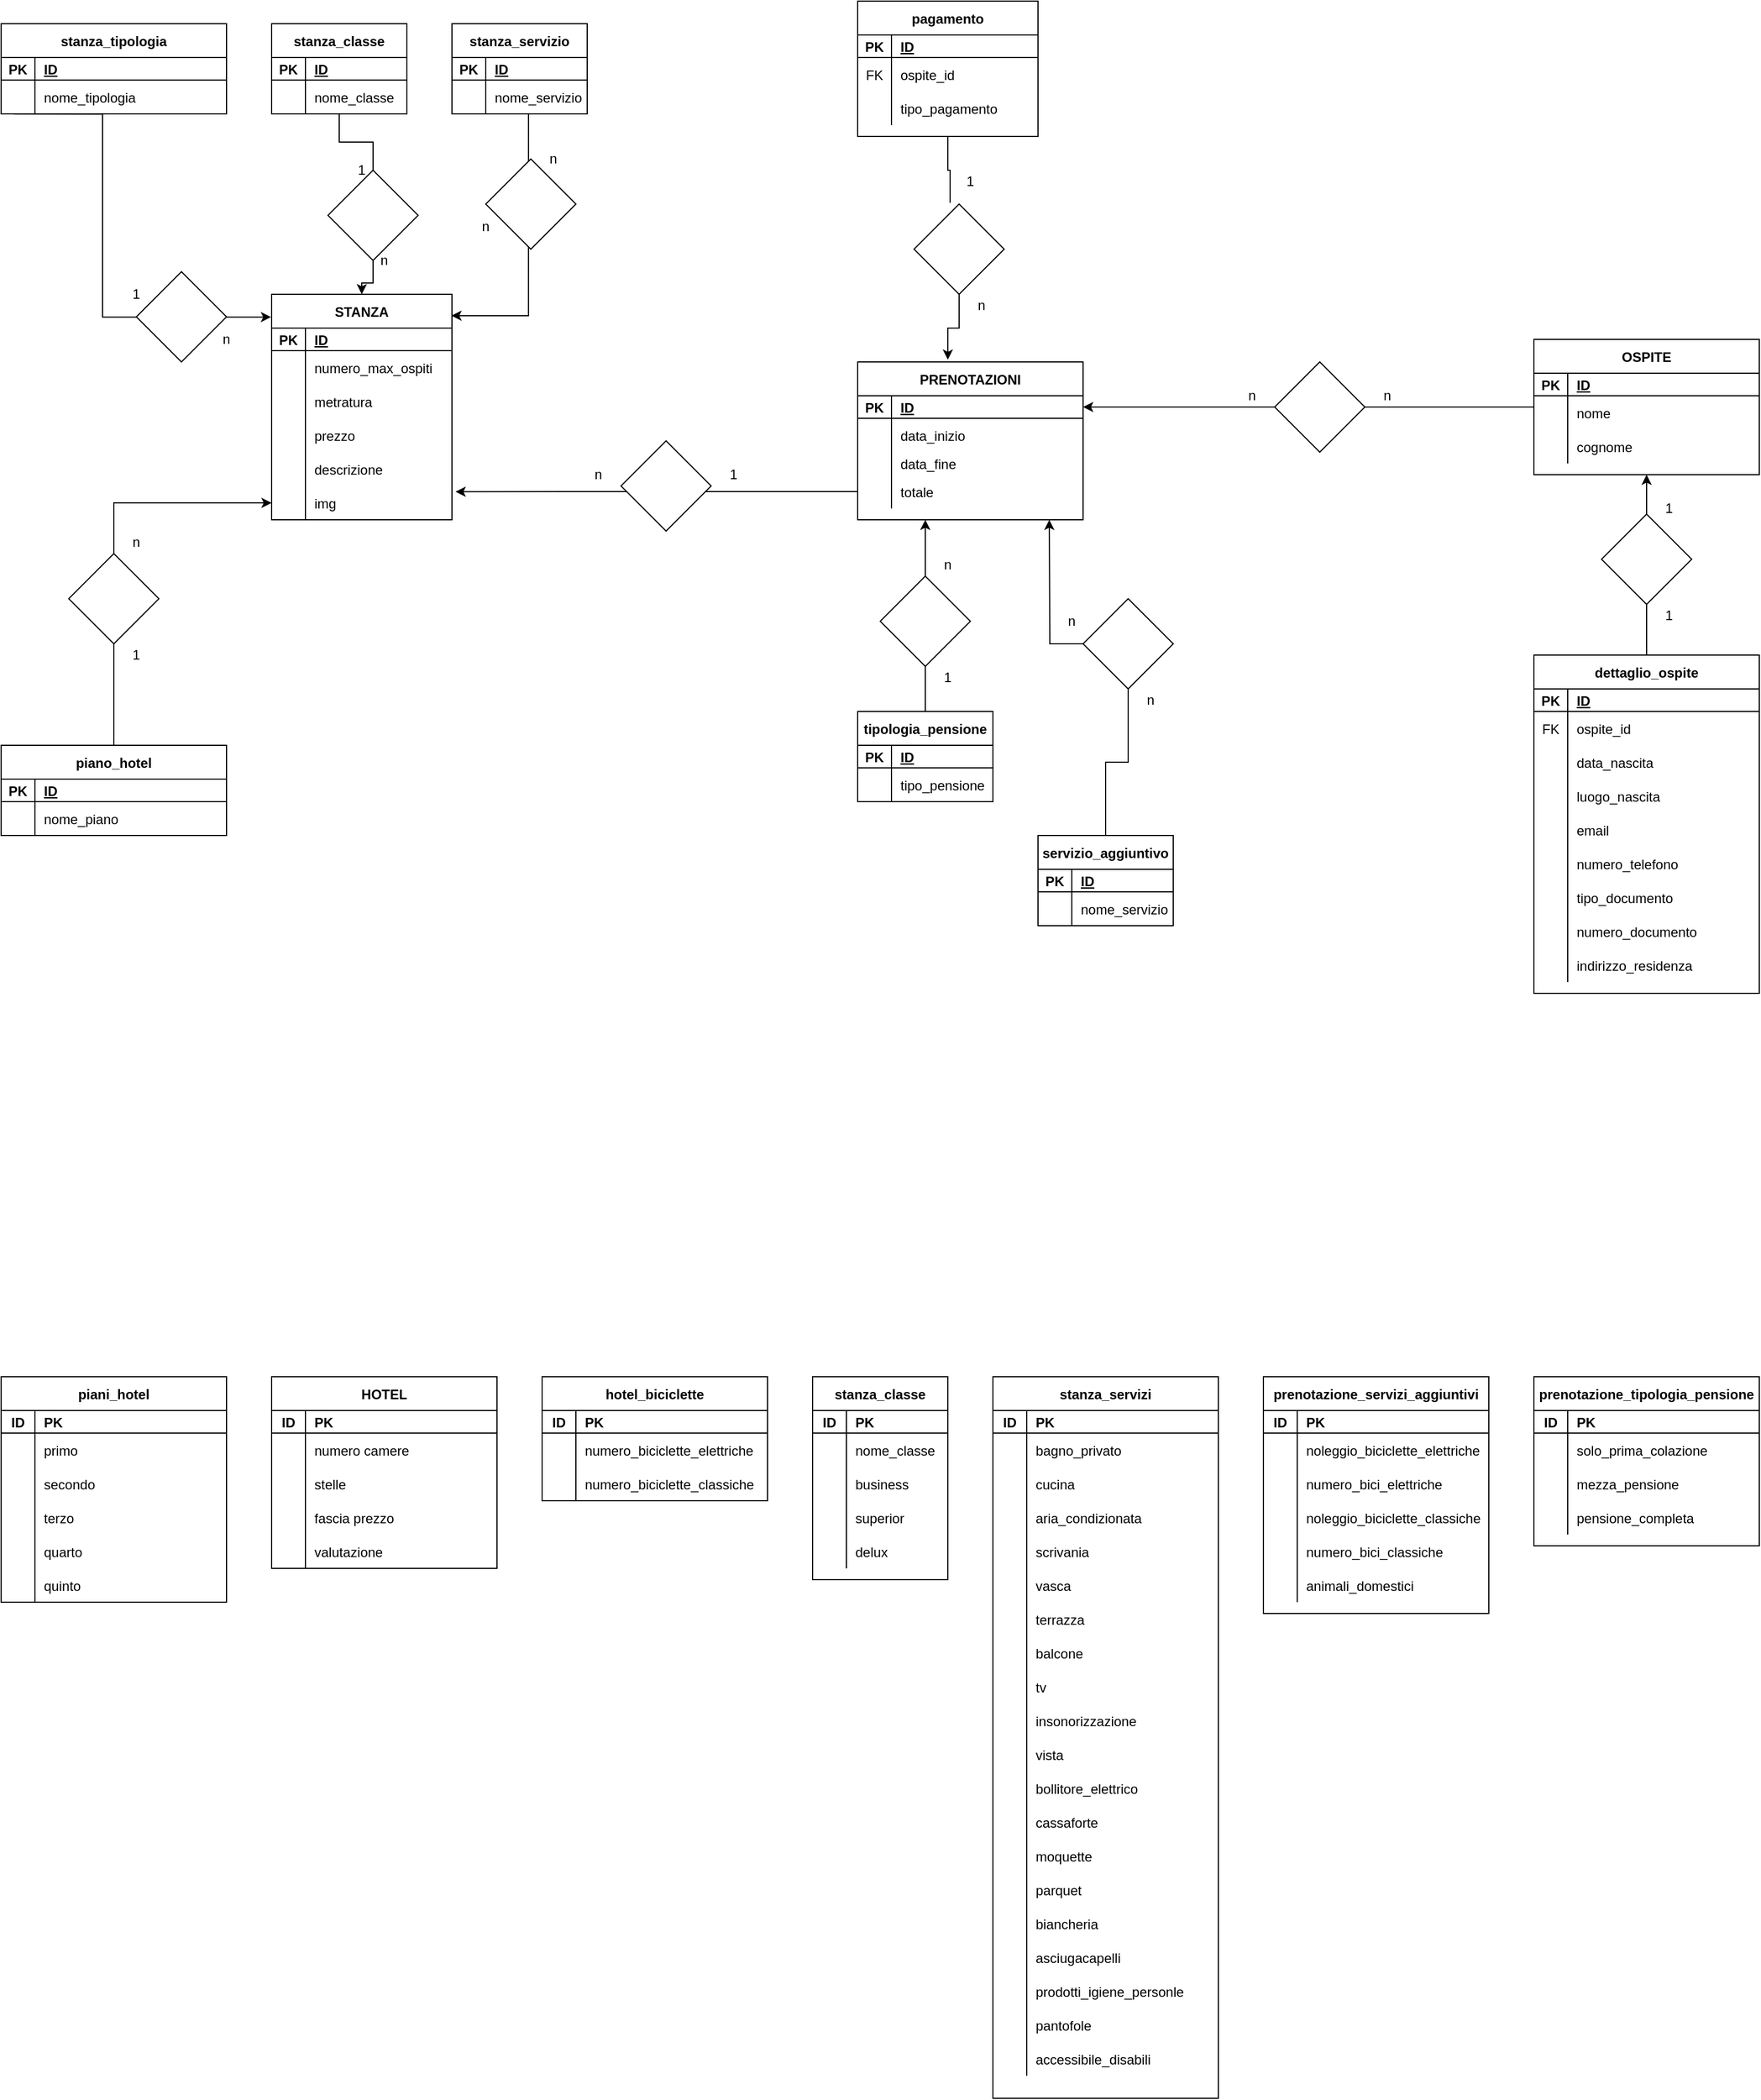 <mxfile version="14.6.6" type="device"><diagram id="sKysQnQMUu-aeNpQ-tGt" name="Page-1"><mxGraphModel dx="1300" dy="867" grid="1" gridSize="10" guides="1" tooltips="1" connect="1" arrows="1" fold="1" page="1" pageScale="1" pageWidth="1654" pageHeight="1169" math="0" shadow="0"><root><mxCell id="0"/><mxCell id="1" parent="0"/><mxCell id="2m3FNuSvUyFnOpz9H_OC-1" value="STANZA" style="shape=table;startSize=30;container=1;collapsible=1;childLayout=tableLayout;fixedRows=1;rowLines=0;fontStyle=1;align=center;resizeLast=1;" vertex="1" parent="1"><mxGeometry x="280" y="280" width="160" height="200" as="geometry"/></mxCell><mxCell id="2m3FNuSvUyFnOpz9H_OC-2" value="" style="shape=partialRectangle;collapsible=0;dropTarget=0;pointerEvents=0;fillColor=none;top=0;left=0;bottom=1;right=0;points=[[0,0.5],[1,0.5]];portConstraint=eastwest;" vertex="1" parent="2m3FNuSvUyFnOpz9H_OC-1"><mxGeometry y="30" width="160" height="20" as="geometry"/></mxCell><mxCell id="2m3FNuSvUyFnOpz9H_OC-3" value="PK" style="shape=partialRectangle;connectable=0;fillColor=none;top=0;left=0;bottom=0;right=0;fontStyle=1;overflow=hidden;" vertex="1" parent="2m3FNuSvUyFnOpz9H_OC-2"><mxGeometry width="30" height="20" as="geometry"/></mxCell><mxCell id="2m3FNuSvUyFnOpz9H_OC-4" value="ID" style="shape=partialRectangle;connectable=0;fillColor=none;top=0;left=0;bottom=0;right=0;align=left;spacingLeft=6;fontStyle=5;overflow=hidden;" vertex="1" parent="2m3FNuSvUyFnOpz9H_OC-2"><mxGeometry x="30" width="130" height="20" as="geometry"/></mxCell><mxCell id="2m3FNuSvUyFnOpz9H_OC-5" value="" style="shape=partialRectangle;collapsible=0;dropTarget=0;pointerEvents=0;fillColor=none;top=0;left=0;bottom=0;right=0;points=[[0,0.5],[1,0.5]];portConstraint=eastwest;" vertex="1" parent="2m3FNuSvUyFnOpz9H_OC-1"><mxGeometry y="50" width="160" height="30" as="geometry"/></mxCell><mxCell id="2m3FNuSvUyFnOpz9H_OC-6" value="" style="shape=partialRectangle;connectable=0;fillColor=none;top=0;left=0;bottom=0;right=0;editable=1;overflow=hidden;" vertex="1" parent="2m3FNuSvUyFnOpz9H_OC-5"><mxGeometry width="30" height="30" as="geometry"/></mxCell><mxCell id="2m3FNuSvUyFnOpz9H_OC-7" value="numero_max_ospiti" style="shape=partialRectangle;connectable=0;fillColor=none;top=0;left=0;bottom=0;right=0;align=left;spacingLeft=6;overflow=hidden;" vertex="1" parent="2m3FNuSvUyFnOpz9H_OC-5"><mxGeometry x="30" width="130" height="30" as="geometry"/></mxCell><mxCell id="2m3FNuSvUyFnOpz9H_OC-8" value="" style="shape=partialRectangle;collapsible=0;dropTarget=0;pointerEvents=0;fillColor=none;top=0;left=0;bottom=0;right=0;points=[[0,0.5],[1,0.5]];portConstraint=eastwest;" vertex="1" parent="2m3FNuSvUyFnOpz9H_OC-1"><mxGeometry y="80" width="160" height="30" as="geometry"/></mxCell><mxCell id="2m3FNuSvUyFnOpz9H_OC-9" value="" style="shape=partialRectangle;connectable=0;fillColor=none;top=0;left=0;bottom=0;right=0;editable=1;overflow=hidden;" vertex="1" parent="2m3FNuSvUyFnOpz9H_OC-8"><mxGeometry width="30" height="30" as="geometry"/></mxCell><mxCell id="2m3FNuSvUyFnOpz9H_OC-10" value="metratura" style="shape=partialRectangle;connectable=0;fillColor=none;top=0;left=0;bottom=0;right=0;align=left;spacingLeft=6;overflow=hidden;" vertex="1" parent="2m3FNuSvUyFnOpz9H_OC-8"><mxGeometry x="30" width="130" height="30" as="geometry"/></mxCell><mxCell id="2m3FNuSvUyFnOpz9H_OC-21" value="" style="shape=partialRectangle;collapsible=0;dropTarget=0;pointerEvents=0;fillColor=none;top=0;left=0;bottom=0;right=0;points=[[0,0.5],[1,0.5]];portConstraint=eastwest;" vertex="1" parent="2m3FNuSvUyFnOpz9H_OC-1"><mxGeometry y="110" width="160" height="30" as="geometry"/></mxCell><mxCell id="2m3FNuSvUyFnOpz9H_OC-22" value="" style="shape=partialRectangle;connectable=0;fillColor=none;top=0;left=0;bottom=0;right=0;editable=1;overflow=hidden;" vertex="1" parent="2m3FNuSvUyFnOpz9H_OC-21"><mxGeometry width="30" height="30" as="geometry"/></mxCell><mxCell id="2m3FNuSvUyFnOpz9H_OC-23" value="prezzo" style="shape=partialRectangle;connectable=0;fillColor=none;top=0;left=0;bottom=0;right=0;align=left;spacingLeft=6;overflow=hidden;" vertex="1" parent="2m3FNuSvUyFnOpz9H_OC-21"><mxGeometry x="30" width="130" height="30" as="geometry"/></mxCell><mxCell id="2m3FNuSvUyFnOpz9H_OC-423" value="" style="shape=partialRectangle;collapsible=0;dropTarget=0;pointerEvents=0;fillColor=none;top=0;left=0;bottom=0;right=0;points=[[0,0.5],[1,0.5]];portConstraint=eastwest;" vertex="1" parent="2m3FNuSvUyFnOpz9H_OC-1"><mxGeometry y="140" width="160" height="30" as="geometry"/></mxCell><mxCell id="2m3FNuSvUyFnOpz9H_OC-424" value="" style="shape=partialRectangle;connectable=0;fillColor=none;top=0;left=0;bottom=0;right=0;editable=1;overflow=hidden;" vertex="1" parent="2m3FNuSvUyFnOpz9H_OC-423"><mxGeometry width="30" height="30" as="geometry"/></mxCell><mxCell id="2m3FNuSvUyFnOpz9H_OC-425" value="descrizione" style="shape=partialRectangle;connectable=0;fillColor=none;top=0;left=0;bottom=0;right=0;align=left;spacingLeft=6;overflow=hidden;" vertex="1" parent="2m3FNuSvUyFnOpz9H_OC-423"><mxGeometry x="30" width="130" height="30" as="geometry"/></mxCell><mxCell id="2m3FNuSvUyFnOpz9H_OC-426" value="" style="shape=partialRectangle;collapsible=0;dropTarget=0;pointerEvents=0;fillColor=none;top=0;left=0;bottom=0;right=0;points=[[0,0.5],[1,0.5]];portConstraint=eastwest;" vertex="1" parent="2m3FNuSvUyFnOpz9H_OC-1"><mxGeometry y="170" width="160" height="30" as="geometry"/></mxCell><mxCell id="2m3FNuSvUyFnOpz9H_OC-427" value="" style="shape=partialRectangle;connectable=0;fillColor=none;top=0;left=0;bottom=0;right=0;editable=1;overflow=hidden;" vertex="1" parent="2m3FNuSvUyFnOpz9H_OC-426"><mxGeometry width="30" height="30" as="geometry"/></mxCell><mxCell id="2m3FNuSvUyFnOpz9H_OC-428" value="img" style="shape=partialRectangle;connectable=0;fillColor=none;top=0;left=0;bottom=0;right=0;align=left;spacingLeft=6;overflow=hidden;" vertex="1" parent="2m3FNuSvUyFnOpz9H_OC-426"><mxGeometry x="30" width="130" height="30" as="geometry"/></mxCell><mxCell id="2m3FNuSvUyFnOpz9H_OC-442" style="edgeStyle=orthogonalEdgeStyle;rounded=0;orthogonalLoop=1;jettySize=auto;html=1;entryX=-0.003;entryY=0.101;entryDx=0;entryDy=0;entryPerimeter=0;exitX=0.057;exitY=1.006;exitDx=0;exitDy=0;exitPerimeter=0;" edge="1" parent="1" source="2m3FNuSvUyFnOpz9H_OC-40" target="2m3FNuSvUyFnOpz9H_OC-1"><mxGeometry relative="1" as="geometry"><Array as="points"><mxPoint x="130" y="120"/><mxPoint x="130" y="300"/></Array></mxGeometry></mxCell><mxCell id="2m3FNuSvUyFnOpz9H_OC-36" value="stanza_tipologia" style="shape=table;startSize=30;container=1;collapsible=1;childLayout=tableLayout;fixedRows=1;rowLines=0;fontStyle=1;align=center;resizeLast=1;" vertex="1" parent="1"><mxGeometry x="40" y="40" width="200" height="80" as="geometry"/></mxCell><mxCell id="2m3FNuSvUyFnOpz9H_OC-37" value="" style="shape=partialRectangle;collapsible=0;dropTarget=0;pointerEvents=0;fillColor=none;top=0;left=0;bottom=1;right=0;points=[[0,0.5],[1,0.5]];portConstraint=eastwest;" vertex="1" parent="2m3FNuSvUyFnOpz9H_OC-36"><mxGeometry y="30" width="200" height="20" as="geometry"/></mxCell><mxCell id="2m3FNuSvUyFnOpz9H_OC-38" value="PK" style="shape=partialRectangle;connectable=0;fillColor=none;top=0;left=0;bottom=0;right=0;fontStyle=1;overflow=hidden;" vertex="1" parent="2m3FNuSvUyFnOpz9H_OC-37"><mxGeometry width="30" height="20" as="geometry"/></mxCell><mxCell id="2m3FNuSvUyFnOpz9H_OC-39" value="ID" style="shape=partialRectangle;connectable=0;fillColor=none;top=0;left=0;bottom=0;right=0;align=left;spacingLeft=6;fontStyle=5;overflow=hidden;" vertex="1" parent="2m3FNuSvUyFnOpz9H_OC-37"><mxGeometry x="30" width="170" height="20" as="geometry"/></mxCell><mxCell id="2m3FNuSvUyFnOpz9H_OC-40" value="" style="shape=partialRectangle;collapsible=0;dropTarget=0;pointerEvents=0;fillColor=none;top=0;left=0;bottom=0;right=0;points=[[0,0.5],[1,0.5]];portConstraint=eastwest;" vertex="1" parent="2m3FNuSvUyFnOpz9H_OC-36"><mxGeometry y="50" width="200" height="30" as="geometry"/></mxCell><mxCell id="2m3FNuSvUyFnOpz9H_OC-41" value="" style="shape=partialRectangle;connectable=0;fillColor=none;top=0;left=0;bottom=0;right=0;editable=1;overflow=hidden;" vertex="1" parent="2m3FNuSvUyFnOpz9H_OC-40"><mxGeometry width="30" height="30" as="geometry"/></mxCell><mxCell id="2m3FNuSvUyFnOpz9H_OC-42" value="nome_tipologia" style="shape=partialRectangle;connectable=0;fillColor=none;top=0;left=0;bottom=0;right=0;align=left;spacingLeft=6;overflow=hidden;" vertex="1" parent="2m3FNuSvUyFnOpz9H_OC-40"><mxGeometry x="30" width="170" height="30" as="geometry"/></mxCell><mxCell id="2m3FNuSvUyFnOpz9H_OC-538" style="edgeStyle=orthogonalEdgeStyle;rounded=0;orthogonalLoop=1;jettySize=auto;html=1;entryX=0.5;entryY=0;entryDx=0;entryDy=0;startArrow=none;" edge="1" parent="1" source="2m3FNuSvUyFnOpz9H_OC-546" target="2m3FNuSvUyFnOpz9H_OC-1"><mxGeometry relative="1" as="geometry"/></mxCell><mxCell id="2m3FNuSvUyFnOpz9H_OC-70" value="stanza_classe" style="shape=table;startSize=30;container=1;collapsible=1;childLayout=tableLayout;fixedRows=1;rowLines=0;fontStyle=1;align=center;resizeLast=1;" vertex="1" parent="1"><mxGeometry x="280" y="40" width="120" height="80" as="geometry"/></mxCell><mxCell id="2m3FNuSvUyFnOpz9H_OC-71" value="" style="shape=partialRectangle;collapsible=0;dropTarget=0;pointerEvents=0;fillColor=none;top=0;left=0;bottom=1;right=0;points=[[0,0.5],[1,0.5]];portConstraint=eastwest;" vertex="1" parent="2m3FNuSvUyFnOpz9H_OC-70"><mxGeometry y="30" width="120" height="20" as="geometry"/></mxCell><mxCell id="2m3FNuSvUyFnOpz9H_OC-72" value="PK" style="shape=partialRectangle;connectable=0;fillColor=none;top=0;left=0;bottom=0;right=0;fontStyle=1;overflow=hidden;" vertex="1" parent="2m3FNuSvUyFnOpz9H_OC-71"><mxGeometry width="30" height="20" as="geometry"/></mxCell><mxCell id="2m3FNuSvUyFnOpz9H_OC-73" value="ID" style="shape=partialRectangle;connectable=0;fillColor=none;top=0;left=0;bottom=0;right=0;align=left;spacingLeft=6;fontStyle=5;overflow=hidden;" vertex="1" parent="2m3FNuSvUyFnOpz9H_OC-71"><mxGeometry x="30" width="90" height="20" as="geometry"/></mxCell><mxCell id="2m3FNuSvUyFnOpz9H_OC-74" value="" style="shape=partialRectangle;collapsible=0;dropTarget=0;pointerEvents=0;fillColor=none;top=0;left=0;bottom=0;right=0;points=[[0,0.5],[1,0.5]];portConstraint=eastwest;" vertex="1" parent="2m3FNuSvUyFnOpz9H_OC-70"><mxGeometry y="50" width="120" height="30" as="geometry"/></mxCell><mxCell id="2m3FNuSvUyFnOpz9H_OC-75" value="" style="shape=partialRectangle;connectable=0;fillColor=none;top=0;left=0;bottom=0;right=0;editable=1;overflow=hidden;" vertex="1" parent="2m3FNuSvUyFnOpz9H_OC-74"><mxGeometry width="30" height="30" as="geometry"/></mxCell><mxCell id="2m3FNuSvUyFnOpz9H_OC-76" value="nome_classe" style="shape=partialRectangle;connectable=0;fillColor=none;top=0;left=0;bottom=0;right=0;align=left;spacingLeft=6;overflow=hidden;" vertex="1" parent="2m3FNuSvUyFnOpz9H_OC-74"><mxGeometry x="30" width="90" height="30" as="geometry"/></mxCell><mxCell id="2m3FNuSvUyFnOpz9H_OC-157" value="piani_hotel" style="shape=table;startSize=30;container=1;collapsible=1;childLayout=tableLayout;fixedRows=1;rowLines=0;fontStyle=1;align=center;resizeLast=1;" vertex="1" parent="1"><mxGeometry x="40" y="1240" width="200" height="200" as="geometry"/></mxCell><mxCell id="2m3FNuSvUyFnOpz9H_OC-158" value="" style="shape=partialRectangle;collapsible=0;dropTarget=0;pointerEvents=0;fillColor=none;top=0;left=0;bottom=1;right=0;points=[[0,0.5],[1,0.5]];portConstraint=eastwest;" vertex="1" parent="2m3FNuSvUyFnOpz9H_OC-157"><mxGeometry y="30" width="200" height="20" as="geometry"/></mxCell><mxCell id="2m3FNuSvUyFnOpz9H_OC-159" value="ID" style="shape=partialRectangle;connectable=0;fillColor=none;top=0;left=0;bottom=0;right=0;fontStyle=1;overflow=hidden;" vertex="1" parent="2m3FNuSvUyFnOpz9H_OC-158"><mxGeometry width="30" height="20" as="geometry"/></mxCell><mxCell id="2m3FNuSvUyFnOpz9H_OC-160" value="PK" style="shape=partialRectangle;connectable=0;fillColor=none;top=0;left=0;bottom=0;right=0;align=left;spacingLeft=6;fontStyle=1;overflow=hidden;" vertex="1" parent="2m3FNuSvUyFnOpz9H_OC-158"><mxGeometry x="30" width="170" height="20" as="geometry"/></mxCell><mxCell id="2m3FNuSvUyFnOpz9H_OC-161" value="" style="shape=partialRectangle;collapsible=0;dropTarget=0;pointerEvents=0;fillColor=none;top=0;left=0;bottom=0;right=0;points=[[0,0.5],[1,0.5]];portConstraint=eastwest;" vertex="1" parent="2m3FNuSvUyFnOpz9H_OC-157"><mxGeometry y="50" width="200" height="30" as="geometry"/></mxCell><mxCell id="2m3FNuSvUyFnOpz9H_OC-162" value="" style="shape=partialRectangle;connectable=0;fillColor=none;top=0;left=0;bottom=0;right=0;editable=1;overflow=hidden;" vertex="1" parent="2m3FNuSvUyFnOpz9H_OC-161"><mxGeometry width="30" height="30" as="geometry"/></mxCell><mxCell id="2m3FNuSvUyFnOpz9H_OC-163" value="primo" style="shape=partialRectangle;connectable=0;fillColor=none;top=0;left=0;bottom=0;right=0;align=left;spacingLeft=6;overflow=hidden;" vertex="1" parent="2m3FNuSvUyFnOpz9H_OC-161"><mxGeometry x="30" width="170" height="30" as="geometry"/></mxCell><mxCell id="2m3FNuSvUyFnOpz9H_OC-164" value="" style="shape=partialRectangle;collapsible=0;dropTarget=0;pointerEvents=0;fillColor=none;top=0;left=0;bottom=0;right=0;points=[[0,0.5],[1,0.5]];portConstraint=eastwest;" vertex="1" parent="2m3FNuSvUyFnOpz9H_OC-157"><mxGeometry y="80" width="200" height="30" as="geometry"/></mxCell><mxCell id="2m3FNuSvUyFnOpz9H_OC-165" value="" style="shape=partialRectangle;connectable=0;fillColor=none;top=0;left=0;bottom=0;right=0;editable=1;overflow=hidden;" vertex="1" parent="2m3FNuSvUyFnOpz9H_OC-164"><mxGeometry width="30" height="30" as="geometry"/></mxCell><mxCell id="2m3FNuSvUyFnOpz9H_OC-166" value="secondo" style="shape=partialRectangle;connectable=0;fillColor=none;top=0;left=0;bottom=0;right=0;align=left;spacingLeft=6;overflow=hidden;" vertex="1" parent="2m3FNuSvUyFnOpz9H_OC-164"><mxGeometry x="30" width="170" height="30" as="geometry"/></mxCell><mxCell id="2m3FNuSvUyFnOpz9H_OC-167" value="" style="shape=partialRectangle;collapsible=0;dropTarget=0;pointerEvents=0;fillColor=none;top=0;left=0;bottom=0;right=0;points=[[0,0.5],[1,0.5]];portConstraint=eastwest;" vertex="1" parent="2m3FNuSvUyFnOpz9H_OC-157"><mxGeometry y="110" width="200" height="30" as="geometry"/></mxCell><mxCell id="2m3FNuSvUyFnOpz9H_OC-168" value="" style="shape=partialRectangle;connectable=0;fillColor=none;top=0;left=0;bottom=0;right=0;editable=1;overflow=hidden;" vertex="1" parent="2m3FNuSvUyFnOpz9H_OC-167"><mxGeometry width="30" height="30" as="geometry"/></mxCell><mxCell id="2m3FNuSvUyFnOpz9H_OC-169" value="terzo" style="shape=partialRectangle;connectable=0;fillColor=none;top=0;left=0;bottom=0;right=0;align=left;spacingLeft=6;overflow=hidden;" vertex="1" parent="2m3FNuSvUyFnOpz9H_OC-167"><mxGeometry x="30" width="170" height="30" as="geometry"/></mxCell><mxCell id="2m3FNuSvUyFnOpz9H_OC-170" value="" style="shape=partialRectangle;collapsible=0;dropTarget=0;pointerEvents=0;fillColor=none;top=0;left=0;bottom=0;right=0;points=[[0,0.5],[1,0.5]];portConstraint=eastwest;" vertex="1" parent="2m3FNuSvUyFnOpz9H_OC-157"><mxGeometry y="140" width="200" height="30" as="geometry"/></mxCell><mxCell id="2m3FNuSvUyFnOpz9H_OC-171" value="" style="shape=partialRectangle;connectable=0;fillColor=none;top=0;left=0;bottom=0;right=0;editable=1;overflow=hidden;" vertex="1" parent="2m3FNuSvUyFnOpz9H_OC-170"><mxGeometry width="30" height="30" as="geometry"/></mxCell><mxCell id="2m3FNuSvUyFnOpz9H_OC-172" value="quarto" style="shape=partialRectangle;connectable=0;fillColor=none;top=0;left=0;bottom=0;right=0;align=left;spacingLeft=6;overflow=hidden;" vertex="1" parent="2m3FNuSvUyFnOpz9H_OC-170"><mxGeometry x="30" width="170" height="30" as="geometry"/></mxCell><mxCell id="2m3FNuSvUyFnOpz9H_OC-173" value="" style="shape=partialRectangle;collapsible=0;dropTarget=0;pointerEvents=0;fillColor=none;top=0;left=0;bottom=0;right=0;points=[[0,0.5],[1,0.5]];portConstraint=eastwest;" vertex="1" parent="2m3FNuSvUyFnOpz9H_OC-157"><mxGeometry y="170" width="200" height="30" as="geometry"/></mxCell><mxCell id="2m3FNuSvUyFnOpz9H_OC-174" value="" style="shape=partialRectangle;connectable=0;fillColor=none;top=0;left=0;bottom=0;right=0;editable=1;overflow=hidden;" vertex="1" parent="2m3FNuSvUyFnOpz9H_OC-173"><mxGeometry width="30" height="30" as="geometry"/></mxCell><mxCell id="2m3FNuSvUyFnOpz9H_OC-175" value="quinto" style="shape=partialRectangle;connectable=0;fillColor=none;top=0;left=0;bottom=0;right=0;align=left;spacingLeft=6;overflow=hidden;" vertex="1" parent="2m3FNuSvUyFnOpz9H_OC-173"><mxGeometry x="30" width="170" height="30" as="geometry"/></mxCell><mxCell id="2m3FNuSvUyFnOpz9H_OC-188" value="hotel_biciclette" style="shape=table;startSize=30;container=1;collapsible=1;childLayout=tableLayout;fixedRows=1;rowLines=0;fontStyle=1;align=center;resizeLast=1;" vertex="1" parent="1"><mxGeometry x="520" y="1240" width="200" height="110" as="geometry"/></mxCell><mxCell id="2m3FNuSvUyFnOpz9H_OC-189" value="" style="shape=partialRectangle;collapsible=0;dropTarget=0;pointerEvents=0;fillColor=none;top=0;left=0;bottom=1;right=0;points=[[0,0.5],[1,0.5]];portConstraint=eastwest;" vertex="1" parent="2m3FNuSvUyFnOpz9H_OC-188"><mxGeometry y="30" width="200" height="20" as="geometry"/></mxCell><mxCell id="2m3FNuSvUyFnOpz9H_OC-190" value="ID" style="shape=partialRectangle;connectable=0;fillColor=none;top=0;left=0;bottom=0;right=0;fontStyle=1;overflow=hidden;" vertex="1" parent="2m3FNuSvUyFnOpz9H_OC-189"><mxGeometry width="30" height="20" as="geometry"/></mxCell><mxCell id="2m3FNuSvUyFnOpz9H_OC-191" value="PK" style="shape=partialRectangle;connectable=0;fillColor=none;top=0;left=0;bottom=0;right=0;align=left;spacingLeft=6;fontStyle=1;overflow=hidden;" vertex="1" parent="2m3FNuSvUyFnOpz9H_OC-189"><mxGeometry x="30" width="170" height="20" as="geometry"/></mxCell><mxCell id="2m3FNuSvUyFnOpz9H_OC-192" value="" style="shape=partialRectangle;collapsible=0;dropTarget=0;pointerEvents=0;fillColor=none;top=0;left=0;bottom=0;right=0;points=[[0,0.5],[1,0.5]];portConstraint=eastwest;" vertex="1" parent="2m3FNuSvUyFnOpz9H_OC-188"><mxGeometry y="50" width="200" height="30" as="geometry"/></mxCell><mxCell id="2m3FNuSvUyFnOpz9H_OC-193" value="" style="shape=partialRectangle;connectable=0;fillColor=none;top=0;left=0;bottom=0;right=0;editable=1;overflow=hidden;" vertex="1" parent="2m3FNuSvUyFnOpz9H_OC-192"><mxGeometry width="30" height="30" as="geometry"/></mxCell><mxCell id="2m3FNuSvUyFnOpz9H_OC-194" value="numero_biciclette_elettriche" style="shape=partialRectangle;connectable=0;fillColor=none;top=0;left=0;bottom=0;right=0;align=left;spacingLeft=6;overflow=hidden;" vertex="1" parent="2m3FNuSvUyFnOpz9H_OC-192"><mxGeometry x="30" width="170" height="30" as="geometry"/></mxCell><mxCell id="2m3FNuSvUyFnOpz9H_OC-195" value="" style="shape=partialRectangle;collapsible=0;dropTarget=0;pointerEvents=0;fillColor=none;top=0;left=0;bottom=0;right=0;points=[[0,0.5],[1,0.5]];portConstraint=eastwest;" vertex="1" parent="2m3FNuSvUyFnOpz9H_OC-188"><mxGeometry y="80" width="200" height="30" as="geometry"/></mxCell><mxCell id="2m3FNuSvUyFnOpz9H_OC-196" value="" style="shape=partialRectangle;connectable=0;fillColor=none;top=0;left=0;bottom=0;right=0;editable=1;overflow=hidden;" vertex="1" parent="2m3FNuSvUyFnOpz9H_OC-195"><mxGeometry width="30" height="30" as="geometry"/></mxCell><mxCell id="2m3FNuSvUyFnOpz9H_OC-197" value="numero_biciclette_classiche" style="shape=partialRectangle;connectable=0;fillColor=none;top=0;left=0;bottom=0;right=0;align=left;spacingLeft=6;overflow=hidden;" vertex="1" parent="2m3FNuSvUyFnOpz9H_OC-195"><mxGeometry x="30" width="170" height="30" as="geometry"/></mxCell><mxCell id="2m3FNuSvUyFnOpz9H_OC-268" value="prenotazione_tipologia_pensione" style="shape=table;startSize=30;container=1;collapsible=1;childLayout=tableLayout;fixedRows=1;rowLines=0;fontStyle=1;align=center;resizeLast=1;" vertex="1" parent="1"><mxGeometry x="1400" y="1240" width="200" height="150" as="geometry"/></mxCell><mxCell id="2m3FNuSvUyFnOpz9H_OC-269" value="" style="shape=partialRectangle;collapsible=0;dropTarget=0;pointerEvents=0;fillColor=none;top=0;left=0;bottom=1;right=0;points=[[0,0.5],[1,0.5]];portConstraint=eastwest;" vertex="1" parent="2m3FNuSvUyFnOpz9H_OC-268"><mxGeometry y="30" width="200" height="20" as="geometry"/></mxCell><mxCell id="2m3FNuSvUyFnOpz9H_OC-270" value="ID" style="shape=partialRectangle;connectable=0;fillColor=none;top=0;left=0;bottom=0;right=0;fontStyle=1;overflow=hidden;" vertex="1" parent="2m3FNuSvUyFnOpz9H_OC-269"><mxGeometry width="30" height="20" as="geometry"/></mxCell><mxCell id="2m3FNuSvUyFnOpz9H_OC-271" value="PK" style="shape=partialRectangle;connectable=0;fillColor=none;top=0;left=0;bottom=0;right=0;align=left;spacingLeft=6;fontStyle=1;overflow=hidden;" vertex="1" parent="2m3FNuSvUyFnOpz9H_OC-269"><mxGeometry x="30" width="170" height="20" as="geometry"/></mxCell><mxCell id="2m3FNuSvUyFnOpz9H_OC-272" value="" style="shape=partialRectangle;collapsible=0;dropTarget=0;pointerEvents=0;fillColor=none;top=0;left=0;bottom=0;right=0;points=[[0,0.5],[1,0.5]];portConstraint=eastwest;" vertex="1" parent="2m3FNuSvUyFnOpz9H_OC-268"><mxGeometry y="50" width="200" height="30" as="geometry"/></mxCell><mxCell id="2m3FNuSvUyFnOpz9H_OC-273" value="" style="shape=partialRectangle;connectable=0;fillColor=none;top=0;left=0;bottom=0;right=0;editable=1;overflow=hidden;" vertex="1" parent="2m3FNuSvUyFnOpz9H_OC-272"><mxGeometry width="30" height="30" as="geometry"/></mxCell><mxCell id="2m3FNuSvUyFnOpz9H_OC-274" value="solo_prima_colazione" style="shape=partialRectangle;connectable=0;fillColor=none;top=0;left=0;bottom=0;right=0;align=left;spacingLeft=6;overflow=hidden;" vertex="1" parent="2m3FNuSvUyFnOpz9H_OC-272"><mxGeometry x="30" width="170" height="30" as="geometry"/></mxCell><mxCell id="2m3FNuSvUyFnOpz9H_OC-275" value="" style="shape=partialRectangle;collapsible=0;dropTarget=0;pointerEvents=0;fillColor=none;top=0;left=0;bottom=0;right=0;points=[[0,0.5],[1,0.5]];portConstraint=eastwest;" vertex="1" parent="2m3FNuSvUyFnOpz9H_OC-268"><mxGeometry y="80" width="200" height="30" as="geometry"/></mxCell><mxCell id="2m3FNuSvUyFnOpz9H_OC-276" value="" style="shape=partialRectangle;connectable=0;fillColor=none;top=0;left=0;bottom=0;right=0;editable=1;overflow=hidden;" vertex="1" parent="2m3FNuSvUyFnOpz9H_OC-275"><mxGeometry width="30" height="30" as="geometry"/></mxCell><mxCell id="2m3FNuSvUyFnOpz9H_OC-277" value="mezza_pensione" style="shape=partialRectangle;connectable=0;fillColor=none;top=0;left=0;bottom=0;right=0;align=left;spacingLeft=6;overflow=hidden;" vertex="1" parent="2m3FNuSvUyFnOpz9H_OC-275"><mxGeometry x="30" width="170" height="30" as="geometry"/></mxCell><mxCell id="2m3FNuSvUyFnOpz9H_OC-278" value="" style="shape=partialRectangle;collapsible=0;dropTarget=0;pointerEvents=0;fillColor=none;top=0;left=0;bottom=0;right=0;points=[[0,0.5],[1,0.5]];portConstraint=eastwest;" vertex="1" parent="2m3FNuSvUyFnOpz9H_OC-268"><mxGeometry y="110" width="200" height="30" as="geometry"/></mxCell><mxCell id="2m3FNuSvUyFnOpz9H_OC-279" value="" style="shape=partialRectangle;connectable=0;fillColor=none;top=0;left=0;bottom=0;right=0;editable=1;overflow=hidden;" vertex="1" parent="2m3FNuSvUyFnOpz9H_OC-278"><mxGeometry width="30" height="30" as="geometry"/></mxCell><mxCell id="2m3FNuSvUyFnOpz9H_OC-280" value="pensione_completa" style="shape=partialRectangle;connectable=0;fillColor=none;top=0;left=0;bottom=0;right=0;align=left;spacingLeft=6;overflow=hidden;" vertex="1" parent="2m3FNuSvUyFnOpz9H_OC-278"><mxGeometry x="30" width="170" height="30" as="geometry"/></mxCell><mxCell id="2m3FNuSvUyFnOpz9H_OC-329" value="HOTEL" style="shape=table;startSize=30;container=1;collapsible=1;childLayout=tableLayout;fixedRows=1;rowLines=0;fontStyle=1;align=center;resizeLast=1;" vertex="1" parent="1"><mxGeometry x="280" y="1240" width="200" height="170" as="geometry"/></mxCell><mxCell id="2m3FNuSvUyFnOpz9H_OC-330" value="" style="shape=partialRectangle;collapsible=0;dropTarget=0;pointerEvents=0;fillColor=none;top=0;left=0;bottom=1;right=0;points=[[0,0.5],[1,0.5]];portConstraint=eastwest;" vertex="1" parent="2m3FNuSvUyFnOpz9H_OC-329"><mxGeometry y="30" width="200" height="20" as="geometry"/></mxCell><mxCell id="2m3FNuSvUyFnOpz9H_OC-331" value="ID" style="shape=partialRectangle;connectable=0;fillColor=none;top=0;left=0;bottom=0;right=0;fontStyle=1;overflow=hidden;" vertex="1" parent="2m3FNuSvUyFnOpz9H_OC-330"><mxGeometry width="30" height="20" as="geometry"/></mxCell><mxCell id="2m3FNuSvUyFnOpz9H_OC-332" value="PK" style="shape=partialRectangle;connectable=0;fillColor=none;top=0;left=0;bottom=0;right=0;align=left;spacingLeft=6;fontStyle=1;overflow=hidden;" vertex="1" parent="2m3FNuSvUyFnOpz9H_OC-330"><mxGeometry x="30" width="170" height="20" as="geometry"/></mxCell><mxCell id="2m3FNuSvUyFnOpz9H_OC-333" value="" style="shape=partialRectangle;collapsible=0;dropTarget=0;pointerEvents=0;fillColor=none;top=0;left=0;bottom=0;right=0;points=[[0,0.5],[1,0.5]];portConstraint=eastwest;" vertex="1" parent="2m3FNuSvUyFnOpz9H_OC-329"><mxGeometry y="50" width="200" height="30" as="geometry"/></mxCell><mxCell id="2m3FNuSvUyFnOpz9H_OC-334" value="" style="shape=partialRectangle;connectable=0;fillColor=none;top=0;left=0;bottom=0;right=0;editable=1;overflow=hidden;" vertex="1" parent="2m3FNuSvUyFnOpz9H_OC-333"><mxGeometry width="30" height="30" as="geometry"/></mxCell><mxCell id="2m3FNuSvUyFnOpz9H_OC-335" value="numero camere" style="shape=partialRectangle;connectable=0;fillColor=none;top=0;left=0;bottom=0;right=0;align=left;spacingLeft=6;overflow=hidden;" vertex="1" parent="2m3FNuSvUyFnOpz9H_OC-333"><mxGeometry x="30" width="170" height="30" as="geometry"/></mxCell><mxCell id="2m3FNuSvUyFnOpz9H_OC-336" value="" style="shape=partialRectangle;collapsible=0;dropTarget=0;pointerEvents=0;fillColor=none;top=0;left=0;bottom=0;right=0;points=[[0,0.5],[1,0.5]];portConstraint=eastwest;" vertex="1" parent="2m3FNuSvUyFnOpz9H_OC-329"><mxGeometry y="80" width="200" height="30" as="geometry"/></mxCell><mxCell id="2m3FNuSvUyFnOpz9H_OC-337" value="" style="shape=partialRectangle;connectable=0;fillColor=none;top=0;left=0;bottom=0;right=0;editable=1;overflow=hidden;" vertex="1" parent="2m3FNuSvUyFnOpz9H_OC-336"><mxGeometry width="30" height="30" as="geometry"/></mxCell><mxCell id="2m3FNuSvUyFnOpz9H_OC-338" value="stelle" style="shape=partialRectangle;connectable=0;fillColor=none;top=0;left=0;bottom=0;right=0;align=left;spacingLeft=6;overflow=hidden;" vertex="1" parent="2m3FNuSvUyFnOpz9H_OC-336"><mxGeometry x="30" width="170" height="30" as="geometry"/></mxCell><mxCell id="2m3FNuSvUyFnOpz9H_OC-339" value="" style="shape=partialRectangle;collapsible=0;dropTarget=0;pointerEvents=0;fillColor=none;top=0;left=0;bottom=0;right=0;points=[[0,0.5],[1,0.5]];portConstraint=eastwest;" vertex="1" parent="2m3FNuSvUyFnOpz9H_OC-329"><mxGeometry y="110" width="200" height="30" as="geometry"/></mxCell><mxCell id="2m3FNuSvUyFnOpz9H_OC-340" value="" style="shape=partialRectangle;connectable=0;fillColor=none;top=0;left=0;bottom=0;right=0;editable=1;overflow=hidden;" vertex="1" parent="2m3FNuSvUyFnOpz9H_OC-339"><mxGeometry width="30" height="30" as="geometry"/></mxCell><mxCell id="2m3FNuSvUyFnOpz9H_OC-341" value="fascia prezzo" style="shape=partialRectangle;connectable=0;fillColor=none;top=0;left=0;bottom=0;right=0;align=left;spacingLeft=6;overflow=hidden;" vertex="1" parent="2m3FNuSvUyFnOpz9H_OC-339"><mxGeometry x="30" width="170" height="30" as="geometry"/></mxCell><mxCell id="2m3FNuSvUyFnOpz9H_OC-342" value="" style="shape=partialRectangle;collapsible=0;dropTarget=0;pointerEvents=0;fillColor=none;top=0;left=0;bottom=0;right=0;points=[[0,0.5],[1,0.5]];portConstraint=eastwest;" vertex="1" parent="2m3FNuSvUyFnOpz9H_OC-329"><mxGeometry y="140" width="200" height="30" as="geometry"/></mxCell><mxCell id="2m3FNuSvUyFnOpz9H_OC-343" value="" style="shape=partialRectangle;connectable=0;fillColor=none;top=0;left=0;bottom=0;right=0;editable=1;overflow=hidden;" vertex="1" parent="2m3FNuSvUyFnOpz9H_OC-342"><mxGeometry width="30" height="30" as="geometry"/></mxCell><mxCell id="2m3FNuSvUyFnOpz9H_OC-344" value="valutazione" style="shape=partialRectangle;connectable=0;fillColor=none;top=0;left=0;bottom=0;right=0;align=left;spacingLeft=6;overflow=hidden;" vertex="1" parent="2m3FNuSvUyFnOpz9H_OC-342"><mxGeometry x="30" width="170" height="30" as="geometry"/></mxCell><mxCell id="2m3FNuSvUyFnOpz9H_OC-348" value="prenotazione_servizi_aggiuntivi" style="shape=table;startSize=30;container=1;collapsible=1;childLayout=tableLayout;fixedRows=1;rowLines=0;fontStyle=1;align=center;resizeLast=1;" vertex="1" parent="1"><mxGeometry x="1160" y="1240" width="200" height="210" as="geometry"/></mxCell><mxCell id="2m3FNuSvUyFnOpz9H_OC-349" value="" style="shape=partialRectangle;collapsible=0;dropTarget=0;pointerEvents=0;fillColor=none;top=0;left=0;bottom=1;right=0;points=[[0,0.5],[1,0.5]];portConstraint=eastwest;" vertex="1" parent="2m3FNuSvUyFnOpz9H_OC-348"><mxGeometry y="30" width="200" height="20" as="geometry"/></mxCell><mxCell id="2m3FNuSvUyFnOpz9H_OC-350" value="ID" style="shape=partialRectangle;connectable=0;fillColor=none;top=0;left=0;bottom=0;right=0;fontStyle=1;overflow=hidden;" vertex="1" parent="2m3FNuSvUyFnOpz9H_OC-349"><mxGeometry width="30" height="20" as="geometry"/></mxCell><mxCell id="2m3FNuSvUyFnOpz9H_OC-351" value="PK" style="shape=partialRectangle;connectable=0;fillColor=none;top=0;left=0;bottom=0;right=0;align=left;spacingLeft=6;fontStyle=1;overflow=hidden;" vertex="1" parent="2m3FNuSvUyFnOpz9H_OC-349"><mxGeometry x="30" width="170" height="20" as="geometry"/></mxCell><mxCell id="2m3FNuSvUyFnOpz9H_OC-352" value="" style="shape=partialRectangle;collapsible=0;dropTarget=0;pointerEvents=0;fillColor=none;top=0;left=0;bottom=0;right=0;points=[[0,0.5],[1,0.5]];portConstraint=eastwest;" vertex="1" parent="2m3FNuSvUyFnOpz9H_OC-348"><mxGeometry y="50" width="200" height="30" as="geometry"/></mxCell><mxCell id="2m3FNuSvUyFnOpz9H_OC-353" value="" style="shape=partialRectangle;connectable=0;fillColor=none;top=0;left=0;bottom=0;right=0;editable=1;overflow=hidden;" vertex="1" parent="2m3FNuSvUyFnOpz9H_OC-352"><mxGeometry width="30" height="30" as="geometry"/></mxCell><mxCell id="2m3FNuSvUyFnOpz9H_OC-354" value="noleggio_biciclette_elettriche" style="shape=partialRectangle;connectable=0;fillColor=none;top=0;left=0;bottom=0;right=0;align=left;spacingLeft=6;overflow=hidden;" vertex="1" parent="2m3FNuSvUyFnOpz9H_OC-352"><mxGeometry x="30" width="170" height="30" as="geometry"/></mxCell><mxCell id="2m3FNuSvUyFnOpz9H_OC-355" value="" style="shape=partialRectangle;collapsible=0;dropTarget=0;pointerEvents=0;fillColor=none;top=0;left=0;bottom=0;right=0;points=[[0,0.5],[1,0.5]];portConstraint=eastwest;" vertex="1" parent="2m3FNuSvUyFnOpz9H_OC-348"><mxGeometry y="80" width="200" height="30" as="geometry"/></mxCell><mxCell id="2m3FNuSvUyFnOpz9H_OC-356" value="" style="shape=partialRectangle;connectable=0;fillColor=none;top=0;left=0;bottom=0;right=0;editable=1;overflow=hidden;" vertex="1" parent="2m3FNuSvUyFnOpz9H_OC-355"><mxGeometry width="30" height="30" as="geometry"/></mxCell><mxCell id="2m3FNuSvUyFnOpz9H_OC-357" value="numero_bici_elettriche" style="shape=partialRectangle;connectable=0;fillColor=none;top=0;left=0;bottom=0;right=0;align=left;spacingLeft=6;overflow=hidden;" vertex="1" parent="2m3FNuSvUyFnOpz9H_OC-355"><mxGeometry x="30" width="170" height="30" as="geometry"/></mxCell><mxCell id="2m3FNuSvUyFnOpz9H_OC-358" value="" style="shape=partialRectangle;collapsible=0;dropTarget=0;pointerEvents=0;fillColor=none;top=0;left=0;bottom=0;right=0;points=[[0,0.5],[1,0.5]];portConstraint=eastwest;" vertex="1" parent="2m3FNuSvUyFnOpz9H_OC-348"><mxGeometry y="110" width="200" height="30" as="geometry"/></mxCell><mxCell id="2m3FNuSvUyFnOpz9H_OC-359" value="" style="shape=partialRectangle;connectable=0;fillColor=none;top=0;left=0;bottom=0;right=0;editable=1;overflow=hidden;" vertex="1" parent="2m3FNuSvUyFnOpz9H_OC-358"><mxGeometry width="30" height="30" as="geometry"/></mxCell><mxCell id="2m3FNuSvUyFnOpz9H_OC-360" value="noleggio_biciclette_classiche" style="shape=partialRectangle;connectable=0;fillColor=none;top=0;left=0;bottom=0;right=0;align=left;spacingLeft=6;overflow=hidden;" vertex="1" parent="2m3FNuSvUyFnOpz9H_OC-358"><mxGeometry x="30" width="170" height="30" as="geometry"/></mxCell><mxCell id="2m3FNuSvUyFnOpz9H_OC-361" value="" style="shape=partialRectangle;collapsible=0;dropTarget=0;pointerEvents=0;fillColor=none;top=0;left=0;bottom=0;right=0;points=[[0,0.5],[1,0.5]];portConstraint=eastwest;" vertex="1" parent="2m3FNuSvUyFnOpz9H_OC-348"><mxGeometry y="140" width="200" height="30" as="geometry"/></mxCell><mxCell id="2m3FNuSvUyFnOpz9H_OC-362" value="" style="shape=partialRectangle;connectable=0;fillColor=none;top=0;left=0;bottom=0;right=0;editable=1;overflow=hidden;" vertex="1" parent="2m3FNuSvUyFnOpz9H_OC-361"><mxGeometry width="30" height="30" as="geometry"/></mxCell><mxCell id="2m3FNuSvUyFnOpz9H_OC-363" value="numero_bici_classiche" style="shape=partialRectangle;connectable=0;fillColor=none;top=0;left=0;bottom=0;right=0;align=left;spacingLeft=6;overflow=hidden;" vertex="1" parent="2m3FNuSvUyFnOpz9H_OC-361"><mxGeometry x="30" width="170" height="30" as="geometry"/></mxCell><mxCell id="2m3FNuSvUyFnOpz9H_OC-364" value="" style="shape=partialRectangle;collapsible=0;dropTarget=0;pointerEvents=0;fillColor=none;top=0;left=0;bottom=0;right=0;points=[[0,0.5],[1,0.5]];portConstraint=eastwest;" vertex="1" parent="2m3FNuSvUyFnOpz9H_OC-348"><mxGeometry y="170" width="200" height="30" as="geometry"/></mxCell><mxCell id="2m3FNuSvUyFnOpz9H_OC-365" value="" style="shape=partialRectangle;connectable=0;fillColor=none;top=0;left=0;bottom=0;right=0;editable=1;overflow=hidden;" vertex="1" parent="2m3FNuSvUyFnOpz9H_OC-364"><mxGeometry width="30" height="30" as="geometry"/></mxCell><mxCell id="2m3FNuSvUyFnOpz9H_OC-366" value="animali_domestici" style="shape=partialRectangle;connectable=0;fillColor=none;top=0;left=0;bottom=0;right=0;align=left;spacingLeft=6;overflow=hidden;" vertex="1" parent="2m3FNuSvUyFnOpz9H_OC-364"><mxGeometry x="30" width="170" height="30" as="geometry"/></mxCell><mxCell id="2m3FNuSvUyFnOpz9H_OC-653" style="edgeStyle=orthogonalEdgeStyle;rounded=0;orthogonalLoop=1;jettySize=auto;html=1;entryX=1;entryY=0.5;entryDx=0;entryDy=0;startArrow=none;" edge="1" parent="1" source="2m3FNuSvUyFnOpz9H_OC-654" target="2m3FNuSvUyFnOpz9H_OC-569"><mxGeometry relative="1" as="geometry"/></mxCell><mxCell id="2m3FNuSvUyFnOpz9H_OC-409" value="OSPITE" style="shape=table;startSize=30;container=1;collapsible=1;childLayout=tableLayout;fixedRows=1;rowLines=0;fontStyle=1;align=center;resizeLast=1;" vertex="1" parent="1"><mxGeometry x="1400" y="320" width="200" height="120" as="geometry"/></mxCell><mxCell id="2m3FNuSvUyFnOpz9H_OC-410" value="" style="shape=partialRectangle;collapsible=0;dropTarget=0;pointerEvents=0;fillColor=none;top=0;left=0;bottom=1;right=0;points=[[0,0.5],[1,0.5]];portConstraint=eastwest;" vertex="1" parent="2m3FNuSvUyFnOpz9H_OC-409"><mxGeometry y="30" width="200" height="20" as="geometry"/></mxCell><mxCell id="2m3FNuSvUyFnOpz9H_OC-411" value="PK" style="shape=partialRectangle;connectable=0;fillColor=none;top=0;left=0;bottom=0;right=0;fontStyle=1;overflow=hidden;" vertex="1" parent="2m3FNuSvUyFnOpz9H_OC-410"><mxGeometry width="30" height="20" as="geometry"/></mxCell><mxCell id="2m3FNuSvUyFnOpz9H_OC-412" value="ID" style="shape=partialRectangle;connectable=0;fillColor=none;top=0;left=0;bottom=0;right=0;align=left;spacingLeft=6;fontStyle=5;overflow=hidden;" vertex="1" parent="2m3FNuSvUyFnOpz9H_OC-410"><mxGeometry x="30" width="170" height="20" as="geometry"/></mxCell><mxCell id="2m3FNuSvUyFnOpz9H_OC-413" value="" style="shape=partialRectangle;collapsible=0;dropTarget=0;pointerEvents=0;fillColor=none;top=0;left=0;bottom=0;right=0;points=[[0,0.5],[1,0.5]];portConstraint=eastwest;" vertex="1" parent="2m3FNuSvUyFnOpz9H_OC-409"><mxGeometry y="50" width="200" height="30" as="geometry"/></mxCell><mxCell id="2m3FNuSvUyFnOpz9H_OC-414" value="" style="shape=partialRectangle;connectable=0;fillColor=none;top=0;left=0;bottom=0;right=0;editable=1;overflow=hidden;" vertex="1" parent="2m3FNuSvUyFnOpz9H_OC-413"><mxGeometry width="30" height="30" as="geometry"/></mxCell><mxCell id="2m3FNuSvUyFnOpz9H_OC-415" value="nome" style="shape=partialRectangle;connectable=0;fillColor=none;top=0;left=0;bottom=0;right=0;align=left;spacingLeft=6;overflow=hidden;" vertex="1" parent="2m3FNuSvUyFnOpz9H_OC-413"><mxGeometry x="30" width="170" height="30" as="geometry"/></mxCell><mxCell id="2m3FNuSvUyFnOpz9H_OC-416" value="" style="shape=partialRectangle;collapsible=0;dropTarget=0;pointerEvents=0;fillColor=none;top=0;left=0;bottom=0;right=0;points=[[0,0.5],[1,0.5]];portConstraint=eastwest;" vertex="1" parent="2m3FNuSvUyFnOpz9H_OC-409"><mxGeometry y="80" width="200" height="30" as="geometry"/></mxCell><mxCell id="2m3FNuSvUyFnOpz9H_OC-417" value="" style="shape=partialRectangle;connectable=0;fillColor=none;top=0;left=0;bottom=0;right=0;editable=1;overflow=hidden;" vertex="1" parent="2m3FNuSvUyFnOpz9H_OC-416"><mxGeometry width="30" height="30" as="geometry"/></mxCell><mxCell id="2m3FNuSvUyFnOpz9H_OC-418" value="cognome" style="shape=partialRectangle;connectable=0;fillColor=none;top=0;left=0;bottom=0;right=0;align=left;spacingLeft=6;overflow=hidden;" vertex="1" parent="2m3FNuSvUyFnOpz9H_OC-416"><mxGeometry x="30" width="170" height="30" as="geometry"/></mxCell><mxCell id="2m3FNuSvUyFnOpz9H_OC-436" value="" style="rhombus;whiteSpace=wrap;html=1;" vertex="1" parent="1"><mxGeometry x="160" y="260" width="80" height="80" as="geometry"/></mxCell><mxCell id="2m3FNuSvUyFnOpz9H_OC-446" value="1" style="text;html=1;strokeColor=none;fillColor=none;align=center;verticalAlign=middle;whiteSpace=wrap;rounded=0;" vertex="1" parent="1"><mxGeometry x="140" y="270" width="40" height="20" as="geometry"/></mxCell><mxCell id="2m3FNuSvUyFnOpz9H_OC-447" value="n" style="text;html=1;strokeColor=none;fillColor=none;align=center;verticalAlign=middle;whiteSpace=wrap;rounded=0;" vertex="1" parent="1"><mxGeometry x="220" y="310" width="40" height="20" as="geometry"/></mxCell><mxCell id="2m3FNuSvUyFnOpz9H_OC-449" value="stanza_classe" style="shape=table;startSize=30;container=1;collapsible=1;childLayout=tableLayout;fixedRows=1;rowLines=0;fontStyle=1;align=center;resizeLast=1;" vertex="1" parent="1"><mxGeometry x="760" y="1240" width="120" height="180" as="geometry"/></mxCell><mxCell id="2m3FNuSvUyFnOpz9H_OC-450" value="" style="shape=partialRectangle;collapsible=0;dropTarget=0;pointerEvents=0;fillColor=none;top=0;left=0;bottom=1;right=0;points=[[0,0.5],[1,0.5]];portConstraint=eastwest;" vertex="1" parent="2m3FNuSvUyFnOpz9H_OC-449"><mxGeometry y="30" width="120" height="20" as="geometry"/></mxCell><mxCell id="2m3FNuSvUyFnOpz9H_OC-451" value="ID" style="shape=partialRectangle;connectable=0;fillColor=none;top=0;left=0;bottom=0;right=0;fontStyle=1;overflow=hidden;" vertex="1" parent="2m3FNuSvUyFnOpz9H_OC-450"><mxGeometry width="30" height="20" as="geometry"/></mxCell><mxCell id="2m3FNuSvUyFnOpz9H_OC-452" value="PK" style="shape=partialRectangle;connectable=0;fillColor=none;top=0;left=0;bottom=0;right=0;align=left;spacingLeft=6;fontStyle=1;overflow=hidden;" vertex="1" parent="2m3FNuSvUyFnOpz9H_OC-450"><mxGeometry x="30" width="90" height="20" as="geometry"/></mxCell><mxCell id="2m3FNuSvUyFnOpz9H_OC-453" value="" style="shape=partialRectangle;collapsible=0;dropTarget=0;pointerEvents=0;fillColor=none;top=0;left=0;bottom=0;right=0;points=[[0,0.5],[1,0.5]];portConstraint=eastwest;" vertex="1" parent="2m3FNuSvUyFnOpz9H_OC-449"><mxGeometry y="50" width="120" height="30" as="geometry"/></mxCell><mxCell id="2m3FNuSvUyFnOpz9H_OC-454" value="" style="shape=partialRectangle;connectable=0;fillColor=none;top=0;left=0;bottom=0;right=0;editable=1;overflow=hidden;" vertex="1" parent="2m3FNuSvUyFnOpz9H_OC-453"><mxGeometry width="30" height="30" as="geometry"/></mxCell><mxCell id="2m3FNuSvUyFnOpz9H_OC-455" value="nome_classe" style="shape=partialRectangle;connectable=0;fillColor=none;top=0;left=0;bottom=0;right=0;align=left;spacingLeft=6;overflow=hidden;" vertex="1" parent="2m3FNuSvUyFnOpz9H_OC-453"><mxGeometry x="30" width="90" height="30" as="geometry"/></mxCell><mxCell id="2m3FNuSvUyFnOpz9H_OC-456" value="" style="shape=partialRectangle;collapsible=0;dropTarget=0;pointerEvents=0;fillColor=none;top=0;left=0;bottom=0;right=0;points=[[0,0.5],[1,0.5]];portConstraint=eastwest;" vertex="1" parent="2m3FNuSvUyFnOpz9H_OC-449"><mxGeometry y="80" width="120" height="30" as="geometry"/></mxCell><mxCell id="2m3FNuSvUyFnOpz9H_OC-457" value="" style="shape=partialRectangle;connectable=0;fillColor=none;top=0;left=0;bottom=0;right=0;editable=1;overflow=hidden;" vertex="1" parent="2m3FNuSvUyFnOpz9H_OC-456"><mxGeometry width="30" height="30" as="geometry"/></mxCell><mxCell id="2m3FNuSvUyFnOpz9H_OC-458" value="business" style="shape=partialRectangle;connectable=0;fillColor=none;top=0;left=0;bottom=0;right=0;align=left;spacingLeft=6;overflow=hidden;" vertex="1" parent="2m3FNuSvUyFnOpz9H_OC-456"><mxGeometry x="30" width="90" height="30" as="geometry"/></mxCell><mxCell id="2m3FNuSvUyFnOpz9H_OC-459" value="" style="shape=partialRectangle;collapsible=0;dropTarget=0;pointerEvents=0;fillColor=none;top=0;left=0;bottom=0;right=0;points=[[0,0.5],[1,0.5]];portConstraint=eastwest;" vertex="1" parent="2m3FNuSvUyFnOpz9H_OC-449"><mxGeometry y="110" width="120" height="30" as="geometry"/></mxCell><mxCell id="2m3FNuSvUyFnOpz9H_OC-460" value="" style="shape=partialRectangle;connectable=0;fillColor=none;top=0;left=0;bottom=0;right=0;editable=1;overflow=hidden;" vertex="1" parent="2m3FNuSvUyFnOpz9H_OC-459"><mxGeometry width="30" height="30" as="geometry"/></mxCell><mxCell id="2m3FNuSvUyFnOpz9H_OC-461" value="superior" style="shape=partialRectangle;connectable=0;fillColor=none;top=0;left=0;bottom=0;right=0;align=left;spacingLeft=6;overflow=hidden;" vertex="1" parent="2m3FNuSvUyFnOpz9H_OC-459"><mxGeometry x="30" width="90" height="30" as="geometry"/></mxCell><mxCell id="2m3FNuSvUyFnOpz9H_OC-462" value="" style="shape=partialRectangle;collapsible=0;dropTarget=0;pointerEvents=0;fillColor=none;top=0;left=0;bottom=0;right=0;points=[[0,0.5],[1,0.5]];portConstraint=eastwest;" vertex="1" parent="2m3FNuSvUyFnOpz9H_OC-449"><mxGeometry y="140" width="120" height="30" as="geometry"/></mxCell><mxCell id="2m3FNuSvUyFnOpz9H_OC-463" value="" style="shape=partialRectangle;connectable=0;fillColor=none;top=0;left=0;bottom=0;right=0;editable=1;overflow=hidden;" vertex="1" parent="2m3FNuSvUyFnOpz9H_OC-462"><mxGeometry width="30" height="30" as="geometry"/></mxCell><mxCell id="2m3FNuSvUyFnOpz9H_OC-464" value="delux" style="shape=partialRectangle;connectable=0;fillColor=none;top=0;left=0;bottom=0;right=0;align=left;spacingLeft=6;overflow=hidden;" vertex="1" parent="2m3FNuSvUyFnOpz9H_OC-462"><mxGeometry x="30" width="90" height="30" as="geometry"/></mxCell><mxCell id="2m3FNuSvUyFnOpz9H_OC-465" value="stanza_servizi" style="shape=table;startSize=30;container=1;collapsible=1;childLayout=tableLayout;fixedRows=1;rowLines=0;fontStyle=1;align=center;resizeLast=1;" vertex="1" parent="1"><mxGeometry x="920" y="1240" width="200" height="640" as="geometry"/></mxCell><mxCell id="2m3FNuSvUyFnOpz9H_OC-466" value="" style="shape=partialRectangle;collapsible=0;dropTarget=0;pointerEvents=0;fillColor=none;top=0;left=0;bottom=1;right=0;points=[[0,0.5],[1,0.5]];portConstraint=eastwest;" vertex="1" parent="2m3FNuSvUyFnOpz9H_OC-465"><mxGeometry y="30" width="200" height="20" as="geometry"/></mxCell><mxCell id="2m3FNuSvUyFnOpz9H_OC-467" value="ID" style="shape=partialRectangle;connectable=0;fillColor=none;top=0;left=0;bottom=0;right=0;fontStyle=1;overflow=hidden;" vertex="1" parent="2m3FNuSvUyFnOpz9H_OC-466"><mxGeometry width="30" height="20" as="geometry"/></mxCell><mxCell id="2m3FNuSvUyFnOpz9H_OC-468" value="PK" style="shape=partialRectangle;connectable=0;fillColor=none;top=0;left=0;bottom=0;right=0;align=left;spacingLeft=6;fontStyle=1;overflow=hidden;" vertex="1" parent="2m3FNuSvUyFnOpz9H_OC-466"><mxGeometry x="30" width="170" height="20" as="geometry"/></mxCell><mxCell id="2m3FNuSvUyFnOpz9H_OC-469" value="" style="shape=partialRectangle;collapsible=0;dropTarget=0;pointerEvents=0;fillColor=none;top=0;left=0;bottom=0;right=0;points=[[0,0.5],[1,0.5]];portConstraint=eastwest;" vertex="1" parent="2m3FNuSvUyFnOpz9H_OC-465"><mxGeometry y="50" width="200" height="30" as="geometry"/></mxCell><mxCell id="2m3FNuSvUyFnOpz9H_OC-470" value="" style="shape=partialRectangle;connectable=0;fillColor=none;top=0;left=0;bottom=0;right=0;editable=1;overflow=hidden;" vertex="1" parent="2m3FNuSvUyFnOpz9H_OC-469"><mxGeometry width="30" height="30" as="geometry"/></mxCell><mxCell id="2m3FNuSvUyFnOpz9H_OC-471" value="bagno_privato" style="shape=partialRectangle;connectable=0;fillColor=none;top=0;left=0;bottom=0;right=0;align=left;spacingLeft=6;overflow=hidden;" vertex="1" parent="2m3FNuSvUyFnOpz9H_OC-469"><mxGeometry x="30" width="170" height="30" as="geometry"/></mxCell><mxCell id="2m3FNuSvUyFnOpz9H_OC-472" value="" style="shape=partialRectangle;collapsible=0;dropTarget=0;pointerEvents=0;fillColor=none;top=0;left=0;bottom=0;right=0;points=[[0,0.5],[1,0.5]];portConstraint=eastwest;" vertex="1" parent="2m3FNuSvUyFnOpz9H_OC-465"><mxGeometry y="80" width="200" height="30" as="geometry"/></mxCell><mxCell id="2m3FNuSvUyFnOpz9H_OC-473" value="" style="shape=partialRectangle;connectable=0;fillColor=none;top=0;left=0;bottom=0;right=0;editable=1;overflow=hidden;" vertex="1" parent="2m3FNuSvUyFnOpz9H_OC-472"><mxGeometry width="30" height="30" as="geometry"/></mxCell><mxCell id="2m3FNuSvUyFnOpz9H_OC-474" value="cucina" style="shape=partialRectangle;connectable=0;fillColor=none;top=0;left=0;bottom=0;right=0;align=left;spacingLeft=6;overflow=hidden;" vertex="1" parent="2m3FNuSvUyFnOpz9H_OC-472"><mxGeometry x="30" width="170" height="30" as="geometry"/></mxCell><mxCell id="2m3FNuSvUyFnOpz9H_OC-475" value="" style="shape=partialRectangle;collapsible=0;dropTarget=0;pointerEvents=0;fillColor=none;top=0;left=0;bottom=0;right=0;points=[[0,0.5],[1,0.5]];portConstraint=eastwest;" vertex="1" parent="2m3FNuSvUyFnOpz9H_OC-465"><mxGeometry y="110" width="200" height="30" as="geometry"/></mxCell><mxCell id="2m3FNuSvUyFnOpz9H_OC-476" value="" style="shape=partialRectangle;connectable=0;fillColor=none;top=0;left=0;bottom=0;right=0;editable=1;overflow=hidden;" vertex="1" parent="2m3FNuSvUyFnOpz9H_OC-475"><mxGeometry width="30" height="30" as="geometry"/></mxCell><mxCell id="2m3FNuSvUyFnOpz9H_OC-477" value="aria_condizionata" style="shape=partialRectangle;connectable=0;fillColor=none;top=0;left=0;bottom=0;right=0;align=left;spacingLeft=6;overflow=hidden;" vertex="1" parent="2m3FNuSvUyFnOpz9H_OC-475"><mxGeometry x="30" width="170" height="30" as="geometry"/></mxCell><mxCell id="2m3FNuSvUyFnOpz9H_OC-478" value="" style="shape=partialRectangle;collapsible=0;dropTarget=0;pointerEvents=0;fillColor=none;top=0;left=0;bottom=0;right=0;points=[[0,0.5],[1,0.5]];portConstraint=eastwest;" vertex="1" parent="2m3FNuSvUyFnOpz9H_OC-465"><mxGeometry y="140" width="200" height="30" as="geometry"/></mxCell><mxCell id="2m3FNuSvUyFnOpz9H_OC-479" value="" style="shape=partialRectangle;connectable=0;fillColor=none;top=0;left=0;bottom=0;right=0;editable=1;overflow=hidden;" vertex="1" parent="2m3FNuSvUyFnOpz9H_OC-478"><mxGeometry width="30" height="30" as="geometry"/></mxCell><mxCell id="2m3FNuSvUyFnOpz9H_OC-480" value="scrivania" style="shape=partialRectangle;connectable=0;fillColor=none;top=0;left=0;bottom=0;right=0;align=left;spacingLeft=6;overflow=hidden;" vertex="1" parent="2m3FNuSvUyFnOpz9H_OC-478"><mxGeometry x="30" width="170" height="30" as="geometry"/></mxCell><mxCell id="2m3FNuSvUyFnOpz9H_OC-481" value="" style="shape=partialRectangle;collapsible=0;dropTarget=0;pointerEvents=0;fillColor=none;top=0;left=0;bottom=0;right=0;points=[[0,0.5],[1,0.5]];portConstraint=eastwest;" vertex="1" parent="2m3FNuSvUyFnOpz9H_OC-465"><mxGeometry y="170" width="200" height="30" as="geometry"/></mxCell><mxCell id="2m3FNuSvUyFnOpz9H_OC-482" value="" style="shape=partialRectangle;connectable=0;fillColor=none;top=0;left=0;bottom=0;right=0;editable=1;overflow=hidden;" vertex="1" parent="2m3FNuSvUyFnOpz9H_OC-481"><mxGeometry width="30" height="30" as="geometry"/></mxCell><mxCell id="2m3FNuSvUyFnOpz9H_OC-483" value="vasca" style="shape=partialRectangle;connectable=0;fillColor=none;top=0;left=0;bottom=0;right=0;align=left;spacingLeft=6;overflow=hidden;" vertex="1" parent="2m3FNuSvUyFnOpz9H_OC-481"><mxGeometry x="30" width="170" height="30" as="geometry"/></mxCell><mxCell id="2m3FNuSvUyFnOpz9H_OC-484" value="" style="shape=partialRectangle;collapsible=0;dropTarget=0;pointerEvents=0;fillColor=none;top=0;left=0;bottom=0;right=0;points=[[0,0.5],[1,0.5]];portConstraint=eastwest;" vertex="1" parent="2m3FNuSvUyFnOpz9H_OC-465"><mxGeometry y="200" width="200" height="30" as="geometry"/></mxCell><mxCell id="2m3FNuSvUyFnOpz9H_OC-485" value="" style="shape=partialRectangle;connectable=0;fillColor=none;top=0;left=0;bottom=0;right=0;editable=1;overflow=hidden;" vertex="1" parent="2m3FNuSvUyFnOpz9H_OC-484"><mxGeometry width="30" height="30" as="geometry"/></mxCell><mxCell id="2m3FNuSvUyFnOpz9H_OC-486" value="terrazza" style="shape=partialRectangle;connectable=0;fillColor=none;top=0;left=0;bottom=0;right=0;align=left;spacingLeft=6;overflow=hidden;" vertex="1" parent="2m3FNuSvUyFnOpz9H_OC-484"><mxGeometry x="30" width="170" height="30" as="geometry"/></mxCell><mxCell id="2m3FNuSvUyFnOpz9H_OC-487" value="" style="shape=partialRectangle;collapsible=0;dropTarget=0;pointerEvents=0;fillColor=none;top=0;left=0;bottom=0;right=0;points=[[0,0.5],[1,0.5]];portConstraint=eastwest;" vertex="1" parent="2m3FNuSvUyFnOpz9H_OC-465"><mxGeometry y="230" width="200" height="30" as="geometry"/></mxCell><mxCell id="2m3FNuSvUyFnOpz9H_OC-488" value="" style="shape=partialRectangle;connectable=0;fillColor=none;top=0;left=0;bottom=0;right=0;editable=1;overflow=hidden;" vertex="1" parent="2m3FNuSvUyFnOpz9H_OC-487"><mxGeometry width="30" height="30" as="geometry"/></mxCell><mxCell id="2m3FNuSvUyFnOpz9H_OC-489" value="balcone" style="shape=partialRectangle;connectable=0;fillColor=none;top=0;left=0;bottom=0;right=0;align=left;spacingLeft=6;overflow=hidden;" vertex="1" parent="2m3FNuSvUyFnOpz9H_OC-487"><mxGeometry x="30" width="170" height="30" as="geometry"/></mxCell><mxCell id="2m3FNuSvUyFnOpz9H_OC-490" value="" style="shape=partialRectangle;collapsible=0;dropTarget=0;pointerEvents=0;fillColor=none;top=0;left=0;bottom=0;right=0;points=[[0,0.5],[1,0.5]];portConstraint=eastwest;" vertex="1" parent="2m3FNuSvUyFnOpz9H_OC-465"><mxGeometry y="260" width="200" height="30" as="geometry"/></mxCell><mxCell id="2m3FNuSvUyFnOpz9H_OC-491" value="" style="shape=partialRectangle;connectable=0;fillColor=none;top=0;left=0;bottom=0;right=0;editable=1;overflow=hidden;" vertex="1" parent="2m3FNuSvUyFnOpz9H_OC-490"><mxGeometry width="30" height="30" as="geometry"/></mxCell><mxCell id="2m3FNuSvUyFnOpz9H_OC-492" value="tv" style="shape=partialRectangle;connectable=0;fillColor=none;top=0;left=0;bottom=0;right=0;align=left;spacingLeft=6;overflow=hidden;" vertex="1" parent="2m3FNuSvUyFnOpz9H_OC-490"><mxGeometry x="30" width="170" height="30" as="geometry"/></mxCell><mxCell id="2m3FNuSvUyFnOpz9H_OC-493" value="" style="shape=partialRectangle;collapsible=0;dropTarget=0;pointerEvents=0;fillColor=none;top=0;left=0;bottom=0;right=0;points=[[0,0.5],[1,0.5]];portConstraint=eastwest;" vertex="1" parent="2m3FNuSvUyFnOpz9H_OC-465"><mxGeometry y="290" width="200" height="30" as="geometry"/></mxCell><mxCell id="2m3FNuSvUyFnOpz9H_OC-494" value="" style="shape=partialRectangle;connectable=0;fillColor=none;top=0;left=0;bottom=0;right=0;editable=1;overflow=hidden;" vertex="1" parent="2m3FNuSvUyFnOpz9H_OC-493"><mxGeometry width="30" height="30" as="geometry"/></mxCell><mxCell id="2m3FNuSvUyFnOpz9H_OC-495" value="insonorizzazione" style="shape=partialRectangle;connectable=0;fillColor=none;top=0;left=0;bottom=0;right=0;align=left;spacingLeft=6;overflow=hidden;" vertex="1" parent="2m3FNuSvUyFnOpz9H_OC-493"><mxGeometry x="30" width="170" height="30" as="geometry"/></mxCell><mxCell id="2m3FNuSvUyFnOpz9H_OC-496" value="" style="shape=partialRectangle;collapsible=0;dropTarget=0;pointerEvents=0;fillColor=none;top=0;left=0;bottom=0;right=0;points=[[0,0.5],[1,0.5]];portConstraint=eastwest;" vertex="1" parent="2m3FNuSvUyFnOpz9H_OC-465"><mxGeometry y="320" width="200" height="30" as="geometry"/></mxCell><mxCell id="2m3FNuSvUyFnOpz9H_OC-497" value="" style="shape=partialRectangle;connectable=0;fillColor=none;top=0;left=0;bottom=0;right=0;editable=1;overflow=hidden;" vertex="1" parent="2m3FNuSvUyFnOpz9H_OC-496"><mxGeometry width="30" height="30" as="geometry"/></mxCell><mxCell id="2m3FNuSvUyFnOpz9H_OC-498" value="vista" style="shape=partialRectangle;connectable=0;fillColor=none;top=0;left=0;bottom=0;right=0;align=left;spacingLeft=6;overflow=hidden;" vertex="1" parent="2m3FNuSvUyFnOpz9H_OC-496"><mxGeometry x="30" width="170" height="30" as="geometry"/></mxCell><mxCell id="2m3FNuSvUyFnOpz9H_OC-499" value="" style="shape=partialRectangle;collapsible=0;dropTarget=0;pointerEvents=0;fillColor=none;top=0;left=0;bottom=0;right=0;points=[[0,0.5],[1,0.5]];portConstraint=eastwest;" vertex="1" parent="2m3FNuSvUyFnOpz9H_OC-465"><mxGeometry y="350" width="200" height="30" as="geometry"/></mxCell><mxCell id="2m3FNuSvUyFnOpz9H_OC-500" value="" style="shape=partialRectangle;connectable=0;fillColor=none;top=0;left=0;bottom=0;right=0;editable=1;overflow=hidden;" vertex="1" parent="2m3FNuSvUyFnOpz9H_OC-499"><mxGeometry width="30" height="30" as="geometry"/></mxCell><mxCell id="2m3FNuSvUyFnOpz9H_OC-501" value="bollitore_elettrico" style="shape=partialRectangle;connectable=0;fillColor=none;top=0;left=0;bottom=0;right=0;align=left;spacingLeft=6;overflow=hidden;" vertex="1" parent="2m3FNuSvUyFnOpz9H_OC-499"><mxGeometry x="30" width="170" height="30" as="geometry"/></mxCell><mxCell id="2m3FNuSvUyFnOpz9H_OC-502" value="" style="shape=partialRectangle;collapsible=0;dropTarget=0;pointerEvents=0;fillColor=none;top=0;left=0;bottom=0;right=0;points=[[0,0.5],[1,0.5]];portConstraint=eastwest;" vertex="1" parent="2m3FNuSvUyFnOpz9H_OC-465"><mxGeometry y="380" width="200" height="30" as="geometry"/></mxCell><mxCell id="2m3FNuSvUyFnOpz9H_OC-503" value="" style="shape=partialRectangle;connectable=0;fillColor=none;top=0;left=0;bottom=0;right=0;editable=1;overflow=hidden;" vertex="1" parent="2m3FNuSvUyFnOpz9H_OC-502"><mxGeometry width="30" height="30" as="geometry"/></mxCell><mxCell id="2m3FNuSvUyFnOpz9H_OC-504" value="cassaforte" style="shape=partialRectangle;connectable=0;fillColor=none;top=0;left=0;bottom=0;right=0;align=left;spacingLeft=6;overflow=hidden;" vertex="1" parent="2m3FNuSvUyFnOpz9H_OC-502"><mxGeometry x="30" width="170" height="30" as="geometry"/></mxCell><mxCell id="2m3FNuSvUyFnOpz9H_OC-505" value="" style="shape=partialRectangle;collapsible=0;dropTarget=0;pointerEvents=0;fillColor=none;top=0;left=0;bottom=0;right=0;points=[[0,0.5],[1,0.5]];portConstraint=eastwest;" vertex="1" parent="2m3FNuSvUyFnOpz9H_OC-465"><mxGeometry y="410" width="200" height="30" as="geometry"/></mxCell><mxCell id="2m3FNuSvUyFnOpz9H_OC-506" value="" style="shape=partialRectangle;connectable=0;fillColor=none;top=0;left=0;bottom=0;right=0;editable=1;overflow=hidden;" vertex="1" parent="2m3FNuSvUyFnOpz9H_OC-505"><mxGeometry width="30" height="30" as="geometry"/></mxCell><mxCell id="2m3FNuSvUyFnOpz9H_OC-507" value="moquette" style="shape=partialRectangle;connectable=0;fillColor=none;top=0;left=0;bottom=0;right=0;align=left;spacingLeft=6;overflow=hidden;" vertex="1" parent="2m3FNuSvUyFnOpz9H_OC-505"><mxGeometry x="30" width="170" height="30" as="geometry"/></mxCell><mxCell id="2m3FNuSvUyFnOpz9H_OC-508" value="" style="shape=partialRectangle;collapsible=0;dropTarget=0;pointerEvents=0;fillColor=none;top=0;left=0;bottom=0;right=0;points=[[0,0.5],[1,0.5]];portConstraint=eastwest;" vertex="1" parent="2m3FNuSvUyFnOpz9H_OC-465"><mxGeometry y="440" width="200" height="30" as="geometry"/></mxCell><mxCell id="2m3FNuSvUyFnOpz9H_OC-509" value="" style="shape=partialRectangle;connectable=0;fillColor=none;top=0;left=0;bottom=0;right=0;editable=1;overflow=hidden;" vertex="1" parent="2m3FNuSvUyFnOpz9H_OC-508"><mxGeometry width="30" height="30" as="geometry"/></mxCell><mxCell id="2m3FNuSvUyFnOpz9H_OC-510" value="parquet" style="shape=partialRectangle;connectable=0;fillColor=none;top=0;left=0;bottom=0;right=0;align=left;spacingLeft=6;overflow=hidden;" vertex="1" parent="2m3FNuSvUyFnOpz9H_OC-508"><mxGeometry x="30" width="170" height="30" as="geometry"/></mxCell><mxCell id="2m3FNuSvUyFnOpz9H_OC-511" value="" style="shape=partialRectangle;collapsible=0;dropTarget=0;pointerEvents=0;fillColor=none;top=0;left=0;bottom=0;right=0;points=[[0,0.5],[1,0.5]];portConstraint=eastwest;" vertex="1" parent="2m3FNuSvUyFnOpz9H_OC-465"><mxGeometry y="470" width="200" height="30" as="geometry"/></mxCell><mxCell id="2m3FNuSvUyFnOpz9H_OC-512" value="" style="shape=partialRectangle;connectable=0;fillColor=none;top=0;left=0;bottom=0;right=0;editable=1;overflow=hidden;" vertex="1" parent="2m3FNuSvUyFnOpz9H_OC-511"><mxGeometry width="30" height="30" as="geometry"/></mxCell><mxCell id="2m3FNuSvUyFnOpz9H_OC-513" value="biancheria" style="shape=partialRectangle;connectable=0;fillColor=none;top=0;left=0;bottom=0;right=0;align=left;spacingLeft=6;overflow=hidden;" vertex="1" parent="2m3FNuSvUyFnOpz9H_OC-511"><mxGeometry x="30" width="170" height="30" as="geometry"/></mxCell><mxCell id="2m3FNuSvUyFnOpz9H_OC-514" value="" style="shape=partialRectangle;collapsible=0;dropTarget=0;pointerEvents=0;fillColor=none;top=0;left=0;bottom=0;right=0;points=[[0,0.5],[1,0.5]];portConstraint=eastwest;" vertex="1" parent="2m3FNuSvUyFnOpz9H_OC-465"><mxGeometry y="500" width="200" height="30" as="geometry"/></mxCell><mxCell id="2m3FNuSvUyFnOpz9H_OC-515" value="" style="shape=partialRectangle;connectable=0;fillColor=none;top=0;left=0;bottom=0;right=0;editable=1;overflow=hidden;" vertex="1" parent="2m3FNuSvUyFnOpz9H_OC-514"><mxGeometry width="30" height="30" as="geometry"/></mxCell><mxCell id="2m3FNuSvUyFnOpz9H_OC-516" value="asciugacapelli" style="shape=partialRectangle;connectable=0;fillColor=none;top=0;left=0;bottom=0;right=0;align=left;spacingLeft=6;overflow=hidden;" vertex="1" parent="2m3FNuSvUyFnOpz9H_OC-514"><mxGeometry x="30" width="170" height="30" as="geometry"/></mxCell><mxCell id="2m3FNuSvUyFnOpz9H_OC-517" value="" style="shape=partialRectangle;collapsible=0;dropTarget=0;pointerEvents=0;fillColor=none;top=0;left=0;bottom=0;right=0;points=[[0,0.5],[1,0.5]];portConstraint=eastwest;" vertex="1" parent="2m3FNuSvUyFnOpz9H_OC-465"><mxGeometry y="530" width="200" height="30" as="geometry"/></mxCell><mxCell id="2m3FNuSvUyFnOpz9H_OC-518" value="" style="shape=partialRectangle;connectable=0;fillColor=none;top=0;left=0;bottom=0;right=0;editable=1;overflow=hidden;" vertex="1" parent="2m3FNuSvUyFnOpz9H_OC-517"><mxGeometry width="30" height="30" as="geometry"/></mxCell><mxCell id="2m3FNuSvUyFnOpz9H_OC-519" value="prodotti_igiene_personle" style="shape=partialRectangle;connectable=0;fillColor=none;top=0;left=0;bottom=0;right=0;align=left;spacingLeft=6;overflow=hidden;" vertex="1" parent="2m3FNuSvUyFnOpz9H_OC-517"><mxGeometry x="30" width="170" height="30" as="geometry"/></mxCell><mxCell id="2m3FNuSvUyFnOpz9H_OC-520" value="" style="shape=partialRectangle;collapsible=0;dropTarget=0;pointerEvents=0;fillColor=none;top=0;left=0;bottom=0;right=0;points=[[0,0.5],[1,0.5]];portConstraint=eastwest;" vertex="1" parent="2m3FNuSvUyFnOpz9H_OC-465"><mxGeometry y="560" width="200" height="30" as="geometry"/></mxCell><mxCell id="2m3FNuSvUyFnOpz9H_OC-521" value="" style="shape=partialRectangle;connectable=0;fillColor=none;top=0;left=0;bottom=0;right=0;editable=1;overflow=hidden;" vertex="1" parent="2m3FNuSvUyFnOpz9H_OC-520"><mxGeometry width="30" height="30" as="geometry"/></mxCell><mxCell id="2m3FNuSvUyFnOpz9H_OC-522" value="pantofole" style="shape=partialRectangle;connectable=0;fillColor=none;top=0;left=0;bottom=0;right=0;align=left;spacingLeft=6;overflow=hidden;" vertex="1" parent="2m3FNuSvUyFnOpz9H_OC-520"><mxGeometry x="30" width="170" height="30" as="geometry"/></mxCell><mxCell id="2m3FNuSvUyFnOpz9H_OC-523" value="" style="shape=partialRectangle;collapsible=0;dropTarget=0;pointerEvents=0;fillColor=none;top=0;left=0;bottom=0;right=0;points=[[0,0.5],[1,0.5]];portConstraint=eastwest;" vertex="1" parent="2m3FNuSvUyFnOpz9H_OC-465"><mxGeometry y="590" width="200" height="30" as="geometry"/></mxCell><mxCell id="2m3FNuSvUyFnOpz9H_OC-524" value="" style="shape=partialRectangle;connectable=0;fillColor=none;top=0;left=0;bottom=0;right=0;editable=1;overflow=hidden;" vertex="1" parent="2m3FNuSvUyFnOpz9H_OC-523"><mxGeometry width="30" height="30" as="geometry"/></mxCell><mxCell id="2m3FNuSvUyFnOpz9H_OC-525" value="accessibile_disabili" style="shape=partialRectangle;connectable=0;fillColor=none;top=0;left=0;bottom=0;right=0;align=left;spacingLeft=6;overflow=hidden;" vertex="1" parent="2m3FNuSvUyFnOpz9H_OC-523"><mxGeometry x="30" width="170" height="30" as="geometry"/></mxCell><mxCell id="2m3FNuSvUyFnOpz9H_OC-539" style="edgeStyle=orthogonalEdgeStyle;rounded=0;orthogonalLoop=1;jettySize=auto;html=1;entryX=0.997;entryY=0.095;entryDx=0;entryDy=0;entryPerimeter=0;exitX=0.566;exitY=1.006;exitDx=0;exitDy=0;exitPerimeter=0;" edge="1" parent="1" source="2m3FNuSvUyFnOpz9H_OC-530" target="2m3FNuSvUyFnOpz9H_OC-1"><mxGeometry relative="1" as="geometry"/></mxCell><mxCell id="2m3FNuSvUyFnOpz9H_OC-526" value="stanza_servizio" style="shape=table;startSize=30;container=1;collapsible=1;childLayout=tableLayout;fixedRows=1;rowLines=0;fontStyle=1;align=center;resizeLast=1;" vertex="1" parent="1"><mxGeometry x="440" y="40" width="120" height="80" as="geometry"/></mxCell><mxCell id="2m3FNuSvUyFnOpz9H_OC-527" value="" style="shape=partialRectangle;collapsible=0;dropTarget=0;pointerEvents=0;fillColor=none;top=0;left=0;bottom=1;right=0;points=[[0,0.5],[1,0.5]];portConstraint=eastwest;" vertex="1" parent="2m3FNuSvUyFnOpz9H_OC-526"><mxGeometry y="30" width="120" height="20" as="geometry"/></mxCell><mxCell id="2m3FNuSvUyFnOpz9H_OC-528" value="PK" style="shape=partialRectangle;connectable=0;fillColor=none;top=0;left=0;bottom=0;right=0;fontStyle=1;overflow=hidden;" vertex="1" parent="2m3FNuSvUyFnOpz9H_OC-527"><mxGeometry width="30" height="20" as="geometry"/></mxCell><mxCell id="2m3FNuSvUyFnOpz9H_OC-529" value="ID" style="shape=partialRectangle;connectable=0;fillColor=none;top=0;left=0;bottom=0;right=0;align=left;spacingLeft=6;fontStyle=5;overflow=hidden;" vertex="1" parent="2m3FNuSvUyFnOpz9H_OC-527"><mxGeometry x="30" width="90" height="20" as="geometry"/></mxCell><mxCell id="2m3FNuSvUyFnOpz9H_OC-530" value="" style="shape=partialRectangle;collapsible=0;dropTarget=0;pointerEvents=0;fillColor=none;top=0;left=0;bottom=0;right=0;points=[[0,0.5],[1,0.5]];portConstraint=eastwest;" vertex="1" parent="2m3FNuSvUyFnOpz9H_OC-526"><mxGeometry y="50" width="120" height="30" as="geometry"/></mxCell><mxCell id="2m3FNuSvUyFnOpz9H_OC-531" value="" style="shape=partialRectangle;connectable=0;fillColor=none;top=0;left=0;bottom=0;right=0;editable=1;overflow=hidden;" vertex="1" parent="2m3FNuSvUyFnOpz9H_OC-530"><mxGeometry width="30" height="30" as="geometry"/></mxCell><mxCell id="2m3FNuSvUyFnOpz9H_OC-532" value="nome_servizio" style="shape=partialRectangle;connectable=0;fillColor=none;top=0;left=0;bottom=0;right=0;align=left;spacingLeft=6;overflow=hidden;" vertex="1" parent="2m3FNuSvUyFnOpz9H_OC-530"><mxGeometry x="30" width="90" height="30" as="geometry"/></mxCell><mxCell id="2m3FNuSvUyFnOpz9H_OC-543" value="" style="rhombus;whiteSpace=wrap;html=1;" vertex="1" parent="1"><mxGeometry x="470" y="160" width="80" height="80" as="geometry"/></mxCell><mxCell id="2m3FNuSvUyFnOpz9H_OC-545" value="n" style="text;html=1;strokeColor=none;fillColor=none;align=center;verticalAlign=middle;whiteSpace=wrap;rounded=0;" vertex="1" parent="1"><mxGeometry x="510" y="150" width="40" height="20" as="geometry"/></mxCell><mxCell id="2m3FNuSvUyFnOpz9H_OC-547" value="1" style="text;html=1;strokeColor=none;fillColor=none;align=center;verticalAlign=middle;whiteSpace=wrap;rounded=0;" vertex="1" parent="1"><mxGeometry x="340" y="160" width="40" height="20" as="geometry"/></mxCell><mxCell id="2m3FNuSvUyFnOpz9H_OC-548" value="n" style="text;html=1;strokeColor=none;fillColor=none;align=center;verticalAlign=middle;whiteSpace=wrap;rounded=0;" vertex="1" parent="1"><mxGeometry x="360" y="240" width="40" height="20" as="geometry"/></mxCell><mxCell id="2m3FNuSvUyFnOpz9H_OC-549" value="n" style="text;html=1;strokeColor=none;fillColor=none;align=center;verticalAlign=middle;whiteSpace=wrap;rounded=0;" vertex="1" parent="1"><mxGeometry x="450" y="210" width="40" height="20" as="geometry"/></mxCell><mxCell id="2m3FNuSvUyFnOpz9H_OC-568" value="PRENOTAZIONI" style="shape=table;startSize=30;container=1;collapsible=1;childLayout=tableLayout;fixedRows=1;rowLines=0;fontStyle=1;align=center;resizeLast=1;" vertex="1" parent="1"><mxGeometry x="800" y="340" width="200" height="140" as="geometry"/></mxCell><mxCell id="2m3FNuSvUyFnOpz9H_OC-569" value="" style="shape=partialRectangle;collapsible=0;dropTarget=0;pointerEvents=0;fillColor=none;top=0;left=0;bottom=1;right=0;points=[[0,0.5],[1,0.5]];portConstraint=eastwest;" vertex="1" parent="2m3FNuSvUyFnOpz9H_OC-568"><mxGeometry y="30" width="200" height="20" as="geometry"/></mxCell><mxCell id="2m3FNuSvUyFnOpz9H_OC-570" value="PK" style="shape=partialRectangle;connectable=0;fillColor=none;top=0;left=0;bottom=0;right=0;fontStyle=1;overflow=hidden;" vertex="1" parent="2m3FNuSvUyFnOpz9H_OC-569"><mxGeometry width="30" height="20" as="geometry"/></mxCell><mxCell id="2m3FNuSvUyFnOpz9H_OC-571" value="ID" style="shape=partialRectangle;connectable=0;fillColor=none;top=0;left=0;bottom=0;right=0;align=left;spacingLeft=6;fontStyle=5;overflow=hidden;" vertex="1" parent="2m3FNuSvUyFnOpz9H_OC-569"><mxGeometry x="30" width="170" height="20" as="geometry"/></mxCell><mxCell id="2m3FNuSvUyFnOpz9H_OC-572" value="" style="shape=partialRectangle;collapsible=0;dropTarget=0;pointerEvents=0;fillColor=none;top=0;left=0;bottom=0;right=0;points=[[0,0.5],[1,0.5]];portConstraint=eastwest;" vertex="1" parent="2m3FNuSvUyFnOpz9H_OC-568"><mxGeometry y="50" width="200" height="30" as="geometry"/></mxCell><mxCell id="2m3FNuSvUyFnOpz9H_OC-573" value="" style="shape=partialRectangle;connectable=0;fillColor=none;top=0;left=0;bottom=0;right=0;editable=1;overflow=hidden;" vertex="1" parent="2m3FNuSvUyFnOpz9H_OC-572"><mxGeometry width="30" height="30" as="geometry"/></mxCell><mxCell id="2m3FNuSvUyFnOpz9H_OC-574" value="data_inizio" style="shape=partialRectangle;connectable=0;fillColor=none;top=0;left=0;bottom=0;right=0;align=left;spacingLeft=6;overflow=hidden;" vertex="1" parent="2m3FNuSvUyFnOpz9H_OC-572"><mxGeometry x="30" width="170" height="30" as="geometry"/></mxCell><mxCell id="2m3FNuSvUyFnOpz9H_OC-575" value="" style="shape=partialRectangle;collapsible=0;dropTarget=0;pointerEvents=0;fillColor=none;top=0;left=0;bottom=0;right=0;points=[[0,0.5],[1,0.5]];portConstraint=eastwest;" vertex="1" parent="2m3FNuSvUyFnOpz9H_OC-568"><mxGeometry y="80" width="200" height="20" as="geometry"/></mxCell><mxCell id="2m3FNuSvUyFnOpz9H_OC-576" value="" style="shape=partialRectangle;connectable=0;fillColor=none;top=0;left=0;bottom=0;right=0;editable=1;overflow=hidden;" vertex="1" parent="2m3FNuSvUyFnOpz9H_OC-575"><mxGeometry width="30" height="20" as="geometry"/></mxCell><mxCell id="2m3FNuSvUyFnOpz9H_OC-577" value="data_fine" style="shape=partialRectangle;connectable=0;fillColor=none;top=0;left=0;bottom=0;right=0;align=left;spacingLeft=6;overflow=hidden;" vertex="1" parent="2m3FNuSvUyFnOpz9H_OC-575"><mxGeometry x="30" width="170" height="20" as="geometry"/></mxCell><mxCell id="2m3FNuSvUyFnOpz9H_OC-596" value="" style="shape=partialRectangle;collapsible=0;dropTarget=0;pointerEvents=0;fillColor=none;top=0;left=0;bottom=0;right=0;points=[[0,0.5],[1,0.5]];portConstraint=eastwest;" vertex="1" parent="2m3FNuSvUyFnOpz9H_OC-568"><mxGeometry y="100" width="200" height="30" as="geometry"/></mxCell><mxCell id="2m3FNuSvUyFnOpz9H_OC-597" value="" style="shape=partialRectangle;connectable=0;fillColor=none;top=0;left=0;bottom=0;right=0;editable=1;overflow=hidden;" vertex="1" parent="2m3FNuSvUyFnOpz9H_OC-596"><mxGeometry width="30" height="30" as="geometry"/></mxCell><mxCell id="2m3FNuSvUyFnOpz9H_OC-598" value="totale" style="shape=partialRectangle;connectable=0;fillColor=none;top=0;left=0;bottom=0;right=0;align=left;spacingLeft=6;overflow=hidden;" vertex="1" parent="2m3FNuSvUyFnOpz9H_OC-596"><mxGeometry x="30" width="170" height="30" as="geometry"/></mxCell><mxCell id="2m3FNuSvUyFnOpz9H_OC-546" value="" style="rhombus;whiteSpace=wrap;html=1;" vertex="1" parent="1"><mxGeometry x="330" y="170" width="80" height="80" as="geometry"/></mxCell><mxCell id="2m3FNuSvUyFnOpz9H_OC-599" value="" style="edgeStyle=orthogonalEdgeStyle;rounded=0;orthogonalLoop=1;jettySize=auto;html=1;entryX=0.5;entryY=0;entryDx=0;entryDy=0;endArrow=none;" edge="1" parent="1" source="2m3FNuSvUyFnOpz9H_OC-70" target="2m3FNuSvUyFnOpz9H_OC-546"><mxGeometry relative="1" as="geometry"><mxPoint x="340.0" y="120" as="sourcePoint"/><mxPoint x="360" y="280" as="targetPoint"/></mxGeometry></mxCell><mxCell id="2m3FNuSvUyFnOpz9H_OC-631" style="edgeStyle=orthogonalEdgeStyle;rounded=0;orthogonalLoop=1;jettySize=auto;html=1;entryX=0.5;entryY=1;entryDx=0;entryDy=0;startArrow=none;" edge="1" parent="1" source="2m3FNuSvUyFnOpz9H_OC-632" target="2m3FNuSvUyFnOpz9H_OC-409"><mxGeometry relative="1" as="geometry"/></mxCell><mxCell id="2m3FNuSvUyFnOpz9H_OC-600" value="dettaglio_ospite" style="shape=table;startSize=30;container=1;collapsible=1;childLayout=tableLayout;fixedRows=1;rowLines=0;fontStyle=1;align=center;resizeLast=1;" vertex="1" parent="1"><mxGeometry x="1400" y="600" width="200" height="300" as="geometry"/></mxCell><mxCell id="2m3FNuSvUyFnOpz9H_OC-601" value="" style="shape=partialRectangle;collapsible=0;dropTarget=0;pointerEvents=0;fillColor=none;top=0;left=0;bottom=1;right=0;points=[[0,0.5],[1,0.5]];portConstraint=eastwest;" vertex="1" parent="2m3FNuSvUyFnOpz9H_OC-600"><mxGeometry y="30" width="200" height="20" as="geometry"/></mxCell><mxCell id="2m3FNuSvUyFnOpz9H_OC-602" value="PK" style="shape=partialRectangle;connectable=0;fillColor=none;top=0;left=0;bottom=0;right=0;fontStyle=1;overflow=hidden;" vertex="1" parent="2m3FNuSvUyFnOpz9H_OC-601"><mxGeometry width="30" height="20" as="geometry"/></mxCell><mxCell id="2m3FNuSvUyFnOpz9H_OC-603" value="ID" style="shape=partialRectangle;connectable=0;fillColor=none;top=0;left=0;bottom=0;right=0;align=left;spacingLeft=6;fontStyle=5;overflow=hidden;" vertex="1" parent="2m3FNuSvUyFnOpz9H_OC-601"><mxGeometry x="30" width="170" height="20" as="geometry"/></mxCell><mxCell id="2m3FNuSvUyFnOpz9H_OC-604" value="" style="shape=partialRectangle;collapsible=0;dropTarget=0;pointerEvents=0;fillColor=none;top=0;left=0;bottom=0;right=0;points=[[0,0.5],[1,0.5]];portConstraint=eastwest;" vertex="1" parent="2m3FNuSvUyFnOpz9H_OC-600"><mxGeometry y="50" width="200" height="30" as="geometry"/></mxCell><mxCell id="2m3FNuSvUyFnOpz9H_OC-605" value="FK" style="shape=partialRectangle;connectable=0;fillColor=none;top=0;left=0;bottom=0;right=0;editable=1;overflow=hidden;" vertex="1" parent="2m3FNuSvUyFnOpz9H_OC-604"><mxGeometry width="30" height="30" as="geometry"/></mxCell><mxCell id="2m3FNuSvUyFnOpz9H_OC-606" value="ospite_id" style="shape=partialRectangle;connectable=0;fillColor=none;top=0;left=0;bottom=0;right=0;align=left;spacingLeft=6;overflow=hidden;" vertex="1" parent="2m3FNuSvUyFnOpz9H_OC-604"><mxGeometry x="30" width="170" height="30" as="geometry"/></mxCell><mxCell id="2m3FNuSvUyFnOpz9H_OC-610" value="" style="shape=partialRectangle;collapsible=0;dropTarget=0;pointerEvents=0;fillColor=none;top=0;left=0;bottom=0;right=0;points=[[0,0.5],[1,0.5]];portConstraint=eastwest;" vertex="1" parent="2m3FNuSvUyFnOpz9H_OC-600"><mxGeometry y="80" width="200" height="30" as="geometry"/></mxCell><mxCell id="2m3FNuSvUyFnOpz9H_OC-611" value="" style="shape=partialRectangle;connectable=0;fillColor=none;top=0;left=0;bottom=0;right=0;editable=1;overflow=hidden;" vertex="1" parent="2m3FNuSvUyFnOpz9H_OC-610"><mxGeometry width="30" height="30" as="geometry"/></mxCell><mxCell id="2m3FNuSvUyFnOpz9H_OC-612" value="data_nascita" style="shape=partialRectangle;connectable=0;fillColor=none;top=0;left=0;bottom=0;right=0;align=left;spacingLeft=6;overflow=hidden;" vertex="1" parent="2m3FNuSvUyFnOpz9H_OC-610"><mxGeometry x="30" width="170" height="30" as="geometry"/></mxCell><mxCell id="2m3FNuSvUyFnOpz9H_OC-619" value="" style="shape=partialRectangle;collapsible=0;dropTarget=0;pointerEvents=0;fillColor=none;top=0;left=0;bottom=0;right=0;points=[[0,0.5],[1,0.5]];portConstraint=eastwest;" vertex="1" parent="2m3FNuSvUyFnOpz9H_OC-600"><mxGeometry y="110" width="200" height="30" as="geometry"/></mxCell><mxCell id="2m3FNuSvUyFnOpz9H_OC-620" value="" style="shape=partialRectangle;connectable=0;fillColor=none;top=0;left=0;bottom=0;right=0;editable=1;overflow=hidden;" vertex="1" parent="2m3FNuSvUyFnOpz9H_OC-619"><mxGeometry width="30" height="30" as="geometry"/></mxCell><mxCell id="2m3FNuSvUyFnOpz9H_OC-621" value="luogo_nascita" style="shape=partialRectangle;connectable=0;fillColor=none;top=0;left=0;bottom=0;right=0;align=left;spacingLeft=6;overflow=hidden;" vertex="1" parent="2m3FNuSvUyFnOpz9H_OC-619"><mxGeometry x="30" width="170" height="30" as="geometry"/></mxCell><mxCell id="2m3FNuSvUyFnOpz9H_OC-613" value="" style="shape=partialRectangle;collapsible=0;dropTarget=0;pointerEvents=0;fillColor=none;top=0;left=0;bottom=0;right=0;points=[[0,0.5],[1,0.5]];portConstraint=eastwest;" vertex="1" parent="2m3FNuSvUyFnOpz9H_OC-600"><mxGeometry y="140" width="200" height="30" as="geometry"/></mxCell><mxCell id="2m3FNuSvUyFnOpz9H_OC-614" value="" style="shape=partialRectangle;connectable=0;fillColor=none;top=0;left=0;bottom=0;right=0;editable=1;overflow=hidden;" vertex="1" parent="2m3FNuSvUyFnOpz9H_OC-613"><mxGeometry width="30" height="30" as="geometry"/></mxCell><mxCell id="2m3FNuSvUyFnOpz9H_OC-615" value="email" style="shape=partialRectangle;connectable=0;fillColor=none;top=0;left=0;bottom=0;right=0;align=left;spacingLeft=6;overflow=hidden;" vertex="1" parent="2m3FNuSvUyFnOpz9H_OC-613"><mxGeometry x="30" width="170" height="30" as="geometry"/></mxCell><mxCell id="2m3FNuSvUyFnOpz9H_OC-616" value="" style="shape=partialRectangle;collapsible=0;dropTarget=0;pointerEvents=0;fillColor=none;top=0;left=0;bottom=0;right=0;points=[[0,0.5],[1,0.5]];portConstraint=eastwest;" vertex="1" parent="2m3FNuSvUyFnOpz9H_OC-600"><mxGeometry y="170" width="200" height="30" as="geometry"/></mxCell><mxCell id="2m3FNuSvUyFnOpz9H_OC-617" value="" style="shape=partialRectangle;connectable=0;fillColor=none;top=0;left=0;bottom=0;right=0;editable=1;overflow=hidden;" vertex="1" parent="2m3FNuSvUyFnOpz9H_OC-616"><mxGeometry width="30" height="30" as="geometry"/></mxCell><mxCell id="2m3FNuSvUyFnOpz9H_OC-618" value="numero_telefono" style="shape=partialRectangle;connectable=0;fillColor=none;top=0;left=0;bottom=0;right=0;align=left;spacingLeft=6;overflow=hidden;" vertex="1" parent="2m3FNuSvUyFnOpz9H_OC-616"><mxGeometry x="30" width="170" height="30" as="geometry"/></mxCell><mxCell id="2m3FNuSvUyFnOpz9H_OC-622" value="" style="shape=partialRectangle;collapsible=0;dropTarget=0;pointerEvents=0;fillColor=none;top=0;left=0;bottom=0;right=0;points=[[0,0.5],[1,0.5]];portConstraint=eastwest;" vertex="1" parent="2m3FNuSvUyFnOpz9H_OC-600"><mxGeometry y="200" width="200" height="30" as="geometry"/></mxCell><mxCell id="2m3FNuSvUyFnOpz9H_OC-623" value="" style="shape=partialRectangle;connectable=0;fillColor=none;top=0;left=0;bottom=0;right=0;editable=1;overflow=hidden;" vertex="1" parent="2m3FNuSvUyFnOpz9H_OC-622"><mxGeometry width="30" height="30" as="geometry"/></mxCell><mxCell id="2m3FNuSvUyFnOpz9H_OC-624" value="tipo_documento" style="shape=partialRectangle;connectable=0;fillColor=none;top=0;left=0;bottom=0;right=0;align=left;spacingLeft=6;overflow=hidden;" vertex="1" parent="2m3FNuSvUyFnOpz9H_OC-622"><mxGeometry x="30" width="170" height="30" as="geometry"/></mxCell><mxCell id="2m3FNuSvUyFnOpz9H_OC-625" value="" style="shape=partialRectangle;collapsible=0;dropTarget=0;pointerEvents=0;fillColor=none;top=0;left=0;bottom=0;right=0;points=[[0,0.5],[1,0.5]];portConstraint=eastwest;" vertex="1" parent="2m3FNuSvUyFnOpz9H_OC-600"><mxGeometry y="230" width="200" height="30" as="geometry"/></mxCell><mxCell id="2m3FNuSvUyFnOpz9H_OC-626" value="" style="shape=partialRectangle;connectable=0;fillColor=none;top=0;left=0;bottom=0;right=0;editable=1;overflow=hidden;" vertex="1" parent="2m3FNuSvUyFnOpz9H_OC-625"><mxGeometry width="30" height="30" as="geometry"/></mxCell><mxCell id="2m3FNuSvUyFnOpz9H_OC-627" value="numero_documento" style="shape=partialRectangle;connectable=0;fillColor=none;top=0;left=0;bottom=0;right=0;align=left;spacingLeft=6;overflow=hidden;" vertex="1" parent="2m3FNuSvUyFnOpz9H_OC-625"><mxGeometry x="30" width="170" height="30" as="geometry"/></mxCell><mxCell id="2m3FNuSvUyFnOpz9H_OC-628" value="" style="shape=partialRectangle;collapsible=0;dropTarget=0;pointerEvents=0;fillColor=none;top=0;left=0;bottom=0;right=0;points=[[0,0.5],[1,0.5]];portConstraint=eastwest;" vertex="1" parent="2m3FNuSvUyFnOpz9H_OC-600"><mxGeometry y="260" width="200" height="30" as="geometry"/></mxCell><mxCell id="2m3FNuSvUyFnOpz9H_OC-629" value="" style="shape=partialRectangle;connectable=0;fillColor=none;top=0;left=0;bottom=0;right=0;editable=1;overflow=hidden;" vertex="1" parent="2m3FNuSvUyFnOpz9H_OC-628"><mxGeometry width="30" height="30" as="geometry"/></mxCell><mxCell id="2m3FNuSvUyFnOpz9H_OC-630" value="indirizzo_residenza" style="shape=partialRectangle;connectable=0;fillColor=none;top=0;left=0;bottom=0;right=0;align=left;spacingLeft=6;overflow=hidden;" vertex="1" parent="2m3FNuSvUyFnOpz9H_OC-628"><mxGeometry x="30" width="170" height="30" as="geometry"/></mxCell><mxCell id="2m3FNuSvUyFnOpz9H_OC-632" value="" style="rhombus;whiteSpace=wrap;html=1;" vertex="1" parent="1"><mxGeometry x="1460" y="475" width="80" height="80" as="geometry"/></mxCell><mxCell id="2m3FNuSvUyFnOpz9H_OC-633" value="" style="edgeStyle=orthogonalEdgeStyle;rounded=0;orthogonalLoop=1;jettySize=auto;html=1;entryX=0.5;entryY=1;entryDx=0;entryDy=0;endArrow=none;" edge="1" parent="1" source="2m3FNuSvUyFnOpz9H_OC-600" target="2m3FNuSvUyFnOpz9H_OC-632"><mxGeometry relative="1" as="geometry"><mxPoint x="580" y="830" as="sourcePoint"/><mxPoint x="580" y="670" as="targetPoint"/></mxGeometry></mxCell><mxCell id="2m3FNuSvUyFnOpz9H_OC-634" value="1" style="text;html=1;strokeColor=none;fillColor=none;align=center;verticalAlign=middle;whiteSpace=wrap;rounded=0;" vertex="1" parent="1"><mxGeometry x="1500" y="555" width="40" height="20" as="geometry"/></mxCell><mxCell id="2m3FNuSvUyFnOpz9H_OC-635" value="1" style="text;html=1;strokeColor=none;fillColor=none;align=center;verticalAlign=middle;whiteSpace=wrap;rounded=0;" vertex="1" parent="1"><mxGeometry x="1500" y="460" width="40" height="20" as="geometry"/></mxCell><mxCell id="2m3FNuSvUyFnOpz9H_OC-648" style="edgeStyle=orthogonalEdgeStyle;rounded=0;orthogonalLoop=1;jettySize=auto;html=1;startArrow=none;" edge="1" parent="1" source="2m3FNuSvUyFnOpz9H_OC-649"><mxGeometry relative="1" as="geometry"><mxPoint x="860" y="480" as="targetPoint"/></mxGeometry></mxCell><mxCell id="2m3FNuSvUyFnOpz9H_OC-636" value="tipologia_pensione" style="shape=table;startSize=30;container=1;collapsible=1;childLayout=tableLayout;fixedRows=1;rowLines=0;fontStyle=1;align=center;resizeLast=1;" vertex="1" parent="1"><mxGeometry x="800" y="650" width="120" height="80" as="geometry"/></mxCell><mxCell id="2m3FNuSvUyFnOpz9H_OC-637" value="" style="shape=partialRectangle;collapsible=0;dropTarget=0;pointerEvents=0;fillColor=none;top=0;left=0;bottom=1;right=0;points=[[0,0.5],[1,0.5]];portConstraint=eastwest;" vertex="1" parent="2m3FNuSvUyFnOpz9H_OC-636"><mxGeometry y="30" width="120" height="20" as="geometry"/></mxCell><mxCell id="2m3FNuSvUyFnOpz9H_OC-638" value="PK" style="shape=partialRectangle;connectable=0;fillColor=none;top=0;left=0;bottom=0;right=0;fontStyle=1;overflow=hidden;" vertex="1" parent="2m3FNuSvUyFnOpz9H_OC-637"><mxGeometry width="30" height="20" as="geometry"/></mxCell><mxCell id="2m3FNuSvUyFnOpz9H_OC-639" value="ID" style="shape=partialRectangle;connectable=0;fillColor=none;top=0;left=0;bottom=0;right=0;align=left;spacingLeft=6;fontStyle=5;overflow=hidden;" vertex="1" parent="2m3FNuSvUyFnOpz9H_OC-637"><mxGeometry x="30" width="90" height="20" as="geometry"/></mxCell><mxCell id="2m3FNuSvUyFnOpz9H_OC-640" value="" style="shape=partialRectangle;collapsible=0;dropTarget=0;pointerEvents=0;fillColor=none;top=0;left=0;bottom=0;right=0;points=[[0,0.5],[1,0.5]];portConstraint=eastwest;" vertex="1" parent="2m3FNuSvUyFnOpz9H_OC-636"><mxGeometry y="50" width="120" height="30" as="geometry"/></mxCell><mxCell id="2m3FNuSvUyFnOpz9H_OC-641" value="" style="shape=partialRectangle;connectable=0;fillColor=none;top=0;left=0;bottom=0;right=0;editable=1;overflow=hidden;" vertex="1" parent="2m3FNuSvUyFnOpz9H_OC-640"><mxGeometry width="30" height="30" as="geometry"/></mxCell><mxCell id="2m3FNuSvUyFnOpz9H_OC-642" value="tipo_pensione" style="shape=partialRectangle;connectable=0;fillColor=none;top=0;left=0;bottom=0;right=0;align=left;spacingLeft=6;overflow=hidden;" vertex="1" parent="2m3FNuSvUyFnOpz9H_OC-640"><mxGeometry x="30" width="90" height="30" as="geometry"/></mxCell><mxCell id="2m3FNuSvUyFnOpz9H_OC-649" value="" style="rhombus;whiteSpace=wrap;html=1;" vertex="1" parent="1"><mxGeometry x="820" y="530" width="80" height="80" as="geometry"/></mxCell><mxCell id="2m3FNuSvUyFnOpz9H_OC-650" value="" style="edgeStyle=orthogonalEdgeStyle;rounded=0;orthogonalLoop=1;jettySize=auto;html=1;endArrow=none;" edge="1" parent="1" source="2m3FNuSvUyFnOpz9H_OC-636" target="2m3FNuSvUyFnOpz9H_OC-649"><mxGeometry relative="1" as="geometry"><mxPoint x="860" y="480" as="targetPoint"/><mxPoint x="860" y="650" as="sourcePoint"/></mxGeometry></mxCell><mxCell id="2m3FNuSvUyFnOpz9H_OC-651" value="1" style="text;html=1;strokeColor=none;fillColor=none;align=center;verticalAlign=middle;whiteSpace=wrap;rounded=0;" vertex="1" parent="1"><mxGeometry x="860" y="610" width="40" height="20" as="geometry"/></mxCell><mxCell id="2m3FNuSvUyFnOpz9H_OC-652" value="n" style="text;html=1;strokeColor=none;fillColor=none;align=center;verticalAlign=middle;whiteSpace=wrap;rounded=0;" vertex="1" parent="1"><mxGeometry x="860" y="510" width="40" height="20" as="geometry"/></mxCell><mxCell id="2m3FNuSvUyFnOpz9H_OC-654" value="" style="rhombus;whiteSpace=wrap;html=1;" vertex="1" parent="1"><mxGeometry x="1170" y="340" width="80" height="80" as="geometry"/></mxCell><mxCell id="2m3FNuSvUyFnOpz9H_OC-655" value="" style="edgeStyle=orthogonalEdgeStyle;rounded=0;orthogonalLoop=1;jettySize=auto;html=1;entryX=1;entryY=0.5;entryDx=0;entryDy=0;endArrow=none;" edge="1" parent="1" source="2m3FNuSvUyFnOpz9H_OC-409" target="2m3FNuSvUyFnOpz9H_OC-654"><mxGeometry relative="1" as="geometry"><mxPoint x="1400" y="380" as="sourcePoint"/><mxPoint x="1000" y="380" as="targetPoint"/></mxGeometry></mxCell><mxCell id="2m3FNuSvUyFnOpz9H_OC-657" value="n" style="text;html=1;strokeColor=none;fillColor=none;align=center;verticalAlign=middle;whiteSpace=wrap;rounded=0;" vertex="1" parent="1"><mxGeometry x="1130" y="360" width="40" height="20" as="geometry"/></mxCell><mxCell id="2m3FNuSvUyFnOpz9H_OC-658" value="n" style="text;html=1;strokeColor=none;fillColor=none;align=center;verticalAlign=middle;whiteSpace=wrap;rounded=0;" vertex="1" parent="1"><mxGeometry x="1250" y="360" width="40" height="20" as="geometry"/></mxCell><mxCell id="2m3FNuSvUyFnOpz9H_OC-663" style="edgeStyle=orthogonalEdgeStyle;rounded=0;orthogonalLoop=1;jettySize=auto;html=1;entryX=1.02;entryY=0.171;entryDx=0;entryDy=0;entryPerimeter=0;" edge="1" parent="1" source="2m3FNuSvUyFnOpz9H_OC-596" target="2m3FNuSvUyFnOpz9H_OC-426"><mxGeometry relative="1" as="geometry"/></mxCell><mxCell id="2m3FNuSvUyFnOpz9H_OC-666" value="" style="rhombus;whiteSpace=wrap;html=1;" vertex="1" parent="1"><mxGeometry x="590" y="410" width="80" height="80" as="geometry"/></mxCell><mxCell id="2m3FNuSvUyFnOpz9H_OC-673" value="1" style="text;html=1;strokeColor=none;fillColor=none;align=center;verticalAlign=middle;whiteSpace=wrap;rounded=0;" vertex="1" parent="1"><mxGeometry x="670" y="430" width="40" height="20" as="geometry"/></mxCell><mxCell id="2m3FNuSvUyFnOpz9H_OC-674" value="n" style="text;html=1;strokeColor=none;fillColor=none;align=center;verticalAlign=middle;whiteSpace=wrap;rounded=0;" vertex="1" parent="1"><mxGeometry x="550" y="430" width="40" height="20" as="geometry"/></mxCell><mxCell id="2m3FNuSvUyFnOpz9H_OC-686" style="edgeStyle=orthogonalEdgeStyle;rounded=0;orthogonalLoop=1;jettySize=auto;html=1;entryX=0.4;entryY=-0.014;entryDx=0;entryDy=0;entryPerimeter=0;startArrow=none;" edge="1" parent="1" source="2m3FNuSvUyFnOpz9H_OC-687" target="2m3FNuSvUyFnOpz9H_OC-568"><mxGeometry relative="1" as="geometry"/></mxCell><mxCell id="2m3FNuSvUyFnOpz9H_OC-675" value="pagamento" style="shape=table;startSize=30;container=1;collapsible=1;childLayout=tableLayout;fixedRows=1;rowLines=0;fontStyle=1;align=center;resizeLast=1;" vertex="1" parent="1"><mxGeometry x="800" y="20" width="160" height="120" as="geometry"/></mxCell><mxCell id="2m3FNuSvUyFnOpz9H_OC-676" value="" style="shape=partialRectangle;collapsible=0;dropTarget=0;pointerEvents=0;fillColor=none;top=0;left=0;bottom=1;right=0;points=[[0,0.5],[1,0.5]];portConstraint=eastwest;" vertex="1" parent="2m3FNuSvUyFnOpz9H_OC-675"><mxGeometry y="30" width="160" height="20" as="geometry"/></mxCell><mxCell id="2m3FNuSvUyFnOpz9H_OC-677" value="PK" style="shape=partialRectangle;connectable=0;fillColor=none;top=0;left=0;bottom=0;right=0;fontStyle=1;overflow=hidden;" vertex="1" parent="2m3FNuSvUyFnOpz9H_OC-676"><mxGeometry width="30" height="20" as="geometry"/></mxCell><mxCell id="2m3FNuSvUyFnOpz9H_OC-678" value="ID" style="shape=partialRectangle;connectable=0;fillColor=none;top=0;left=0;bottom=0;right=0;align=left;spacingLeft=6;fontStyle=5;overflow=hidden;" vertex="1" parent="2m3FNuSvUyFnOpz9H_OC-676"><mxGeometry x="30" width="130" height="20" as="geometry"/></mxCell><mxCell id="2m3FNuSvUyFnOpz9H_OC-682" value="" style="shape=partialRectangle;collapsible=0;dropTarget=0;pointerEvents=0;fillColor=none;top=0;left=0;bottom=0;right=0;points=[[0,0.5],[1,0.5]];portConstraint=eastwest;" vertex="1" parent="2m3FNuSvUyFnOpz9H_OC-675"><mxGeometry y="50" width="160" height="30" as="geometry"/></mxCell><mxCell id="2m3FNuSvUyFnOpz9H_OC-683" value="FK" style="shape=partialRectangle;connectable=0;fillColor=none;top=0;left=0;bottom=0;right=0;fontStyle=0;overflow=hidden;" vertex="1" parent="2m3FNuSvUyFnOpz9H_OC-682"><mxGeometry width="30" height="30" as="geometry"/></mxCell><mxCell id="2m3FNuSvUyFnOpz9H_OC-684" value="ospite_id" style="shape=partialRectangle;connectable=0;fillColor=none;top=0;left=0;bottom=0;right=0;align=left;spacingLeft=6;fontStyle=0;overflow=hidden;" vertex="1" parent="2m3FNuSvUyFnOpz9H_OC-682"><mxGeometry x="30" width="130" height="30" as="geometry"/></mxCell><mxCell id="2m3FNuSvUyFnOpz9H_OC-679" value="" style="shape=partialRectangle;collapsible=0;dropTarget=0;pointerEvents=0;fillColor=none;top=0;left=0;bottom=0;right=0;points=[[0,0.5],[1,0.5]];portConstraint=eastwest;" vertex="1" parent="2m3FNuSvUyFnOpz9H_OC-675"><mxGeometry y="80" width="160" height="30" as="geometry"/></mxCell><mxCell id="2m3FNuSvUyFnOpz9H_OC-680" value="" style="shape=partialRectangle;connectable=0;fillColor=none;top=0;left=0;bottom=0;right=0;editable=1;overflow=hidden;" vertex="1" parent="2m3FNuSvUyFnOpz9H_OC-679"><mxGeometry width="30" height="30" as="geometry"/></mxCell><mxCell id="2m3FNuSvUyFnOpz9H_OC-681" value="tipo_pagamento" style="shape=partialRectangle;connectable=0;fillColor=none;top=0;left=0;bottom=0;right=0;align=left;spacingLeft=6;overflow=hidden;" vertex="1" parent="2m3FNuSvUyFnOpz9H_OC-679"><mxGeometry x="30" width="130" height="30" as="geometry"/></mxCell><mxCell id="2m3FNuSvUyFnOpz9H_OC-687" value="" style="rhombus;whiteSpace=wrap;html=1;" vertex="1" parent="1"><mxGeometry x="850" y="200" width="80" height="80" as="geometry"/></mxCell><mxCell id="2m3FNuSvUyFnOpz9H_OC-688" value="" style="edgeStyle=orthogonalEdgeStyle;rounded=0;orthogonalLoop=1;jettySize=auto;html=1;entryX=0.4;entryY=-0.014;entryDx=0;entryDy=0;entryPerimeter=0;endArrow=none;" edge="1" parent="1" source="2m3FNuSvUyFnOpz9H_OC-675" target="2m3FNuSvUyFnOpz9H_OC-687"><mxGeometry relative="1" as="geometry"><mxPoint x="880" y="160" as="sourcePoint"/><mxPoint x="880" y="338.04" as="targetPoint"/></mxGeometry></mxCell><mxCell id="2m3FNuSvUyFnOpz9H_OC-689" value="n" style="text;html=1;strokeColor=none;fillColor=none;align=center;verticalAlign=middle;whiteSpace=wrap;rounded=0;" vertex="1" parent="1"><mxGeometry x="890" y="280" width="40" height="20" as="geometry"/></mxCell><mxCell id="2m3FNuSvUyFnOpz9H_OC-690" value="1" style="text;html=1;strokeColor=none;fillColor=none;align=center;verticalAlign=middle;whiteSpace=wrap;rounded=0;" vertex="1" parent="1"><mxGeometry x="880" y="170" width="40" height="20" as="geometry"/></mxCell><mxCell id="2m3FNuSvUyFnOpz9H_OC-698" style="edgeStyle=orthogonalEdgeStyle;rounded=0;orthogonalLoop=1;jettySize=auto;html=1;startArrow=none;" edge="1" parent="1" source="2m3FNuSvUyFnOpz9H_OC-699" target="2m3FNuSvUyFnOpz9H_OC-426"><mxGeometry relative="1" as="geometry"/></mxCell><mxCell id="2m3FNuSvUyFnOpz9H_OC-691" value="piano_hotel" style="shape=table;startSize=30;container=1;collapsible=1;childLayout=tableLayout;fixedRows=1;rowLines=0;fontStyle=1;align=center;resizeLast=1;" vertex="1" parent="1"><mxGeometry x="40" y="680" width="200" height="80" as="geometry"/></mxCell><mxCell id="2m3FNuSvUyFnOpz9H_OC-692" value="" style="shape=partialRectangle;collapsible=0;dropTarget=0;pointerEvents=0;fillColor=none;top=0;left=0;bottom=1;right=0;points=[[0,0.5],[1,0.5]];portConstraint=eastwest;" vertex="1" parent="2m3FNuSvUyFnOpz9H_OC-691"><mxGeometry y="30" width="200" height="20" as="geometry"/></mxCell><mxCell id="2m3FNuSvUyFnOpz9H_OC-693" value="PK" style="shape=partialRectangle;connectable=0;fillColor=none;top=0;left=0;bottom=0;right=0;fontStyle=1;overflow=hidden;" vertex="1" parent="2m3FNuSvUyFnOpz9H_OC-692"><mxGeometry width="30" height="20" as="geometry"/></mxCell><mxCell id="2m3FNuSvUyFnOpz9H_OC-694" value="ID" style="shape=partialRectangle;connectable=0;fillColor=none;top=0;left=0;bottom=0;right=0;align=left;spacingLeft=6;fontStyle=5;overflow=hidden;" vertex="1" parent="2m3FNuSvUyFnOpz9H_OC-692"><mxGeometry x="30" width="170" height="20" as="geometry"/></mxCell><mxCell id="2m3FNuSvUyFnOpz9H_OC-695" value="" style="shape=partialRectangle;collapsible=0;dropTarget=0;pointerEvents=0;fillColor=none;top=0;left=0;bottom=0;right=0;points=[[0,0.5],[1,0.5]];portConstraint=eastwest;" vertex="1" parent="2m3FNuSvUyFnOpz9H_OC-691"><mxGeometry y="50" width="200" height="30" as="geometry"/></mxCell><mxCell id="2m3FNuSvUyFnOpz9H_OC-696" value="" style="shape=partialRectangle;connectable=0;fillColor=none;top=0;left=0;bottom=0;right=0;editable=1;overflow=hidden;" vertex="1" parent="2m3FNuSvUyFnOpz9H_OC-695"><mxGeometry width="30" height="30" as="geometry"/></mxCell><mxCell id="2m3FNuSvUyFnOpz9H_OC-697" value="nome_piano" style="shape=partialRectangle;connectable=0;fillColor=none;top=0;left=0;bottom=0;right=0;align=left;spacingLeft=6;overflow=hidden;" vertex="1" parent="2m3FNuSvUyFnOpz9H_OC-695"><mxGeometry x="30" width="170" height="30" as="geometry"/></mxCell><mxCell id="2m3FNuSvUyFnOpz9H_OC-699" value="" style="rhombus;whiteSpace=wrap;html=1;" vertex="1" parent="1"><mxGeometry x="100" y="510" width="80" height="80" as="geometry"/></mxCell><mxCell id="2m3FNuSvUyFnOpz9H_OC-700" value="" style="edgeStyle=orthogonalEdgeStyle;rounded=0;orthogonalLoop=1;jettySize=auto;html=1;endArrow=none;" edge="1" parent="1" source="2m3FNuSvUyFnOpz9H_OC-691" target="2m3FNuSvUyFnOpz9H_OC-699"><mxGeometry relative="1" as="geometry"><mxPoint x="140" y="680" as="sourcePoint"/><mxPoint x="280" y="465" as="targetPoint"/></mxGeometry></mxCell><mxCell id="2m3FNuSvUyFnOpz9H_OC-701" value="1" style="text;html=1;strokeColor=none;fillColor=none;align=center;verticalAlign=middle;whiteSpace=wrap;rounded=0;" vertex="1" parent="1"><mxGeometry x="140" y="590" width="40" height="20" as="geometry"/></mxCell><mxCell id="2m3FNuSvUyFnOpz9H_OC-702" value="n" style="text;html=1;strokeColor=none;fillColor=none;align=center;verticalAlign=middle;whiteSpace=wrap;rounded=0;" vertex="1" parent="1"><mxGeometry x="140" y="490" width="40" height="20" as="geometry"/></mxCell><mxCell id="2m3FNuSvUyFnOpz9H_OC-711" style="edgeStyle=orthogonalEdgeStyle;rounded=0;orthogonalLoop=1;jettySize=auto;html=1;startArrow=none;" edge="1" parent="1" source="2m3FNuSvUyFnOpz9H_OC-712"><mxGeometry relative="1" as="geometry"><mxPoint x="970" y="480" as="targetPoint"/></mxGeometry></mxCell><mxCell id="2m3FNuSvUyFnOpz9H_OC-703" value="servizio_aggiuntivo" style="shape=table;startSize=30;container=1;collapsible=1;childLayout=tableLayout;fixedRows=1;rowLines=0;fontStyle=1;align=center;resizeLast=1;" vertex="1" parent="1"><mxGeometry x="960" y="760" width="120" height="80" as="geometry"/></mxCell><mxCell id="2m3FNuSvUyFnOpz9H_OC-704" value="" style="shape=partialRectangle;collapsible=0;dropTarget=0;pointerEvents=0;fillColor=none;top=0;left=0;bottom=1;right=0;points=[[0,0.5],[1,0.5]];portConstraint=eastwest;" vertex="1" parent="2m3FNuSvUyFnOpz9H_OC-703"><mxGeometry y="30" width="120" height="20" as="geometry"/></mxCell><mxCell id="2m3FNuSvUyFnOpz9H_OC-705" value="PK" style="shape=partialRectangle;connectable=0;fillColor=none;top=0;left=0;bottom=0;right=0;fontStyle=1;overflow=hidden;" vertex="1" parent="2m3FNuSvUyFnOpz9H_OC-704"><mxGeometry width="30" height="20" as="geometry"/></mxCell><mxCell id="2m3FNuSvUyFnOpz9H_OC-706" value="ID" style="shape=partialRectangle;connectable=0;fillColor=none;top=0;left=0;bottom=0;right=0;align=left;spacingLeft=6;fontStyle=5;overflow=hidden;" vertex="1" parent="2m3FNuSvUyFnOpz9H_OC-704"><mxGeometry x="30" width="90" height="20" as="geometry"/></mxCell><mxCell id="2m3FNuSvUyFnOpz9H_OC-707" value="" style="shape=partialRectangle;collapsible=0;dropTarget=0;pointerEvents=0;fillColor=none;top=0;left=0;bottom=0;right=0;points=[[0,0.5],[1,0.5]];portConstraint=eastwest;" vertex="1" parent="2m3FNuSvUyFnOpz9H_OC-703"><mxGeometry y="50" width="120" height="30" as="geometry"/></mxCell><mxCell id="2m3FNuSvUyFnOpz9H_OC-708" value="" style="shape=partialRectangle;connectable=0;fillColor=none;top=0;left=0;bottom=0;right=0;editable=1;overflow=hidden;" vertex="1" parent="2m3FNuSvUyFnOpz9H_OC-707"><mxGeometry width="30" height="30" as="geometry"/></mxCell><mxCell id="2m3FNuSvUyFnOpz9H_OC-709" value="nome_servizio" style="shape=partialRectangle;connectable=0;fillColor=none;top=0;left=0;bottom=0;right=0;align=left;spacingLeft=6;overflow=hidden;" vertex="1" parent="2m3FNuSvUyFnOpz9H_OC-707"><mxGeometry x="30" width="90" height="30" as="geometry"/></mxCell><mxCell id="2m3FNuSvUyFnOpz9H_OC-712" value="" style="rhombus;whiteSpace=wrap;html=1;" vertex="1" parent="1"><mxGeometry x="1000" y="550" width="80" height="80" as="geometry"/></mxCell><mxCell id="2m3FNuSvUyFnOpz9H_OC-713" value="" style="edgeStyle=orthogonalEdgeStyle;rounded=0;orthogonalLoop=1;jettySize=auto;html=1;endArrow=none;" edge="1" parent="1" source="2m3FNuSvUyFnOpz9H_OC-703" target="2m3FNuSvUyFnOpz9H_OC-712"><mxGeometry relative="1" as="geometry"><mxPoint x="970" y="480" as="targetPoint"/><mxPoint x="1020" y="650" as="sourcePoint"/></mxGeometry></mxCell><mxCell id="2m3FNuSvUyFnOpz9H_OC-714" value="n" style="text;html=1;strokeColor=none;fillColor=none;align=center;verticalAlign=middle;whiteSpace=wrap;rounded=0;" vertex="1" parent="1"><mxGeometry x="970" y="560" width="40" height="20" as="geometry"/></mxCell><mxCell id="2m3FNuSvUyFnOpz9H_OC-715" value="n" style="text;html=1;strokeColor=none;fillColor=none;align=center;verticalAlign=middle;whiteSpace=wrap;rounded=0;" vertex="1" parent="1"><mxGeometry x="1040" y="630" width="40" height="20" as="geometry"/></mxCell></root></mxGraphModel></diagram></mxfile>